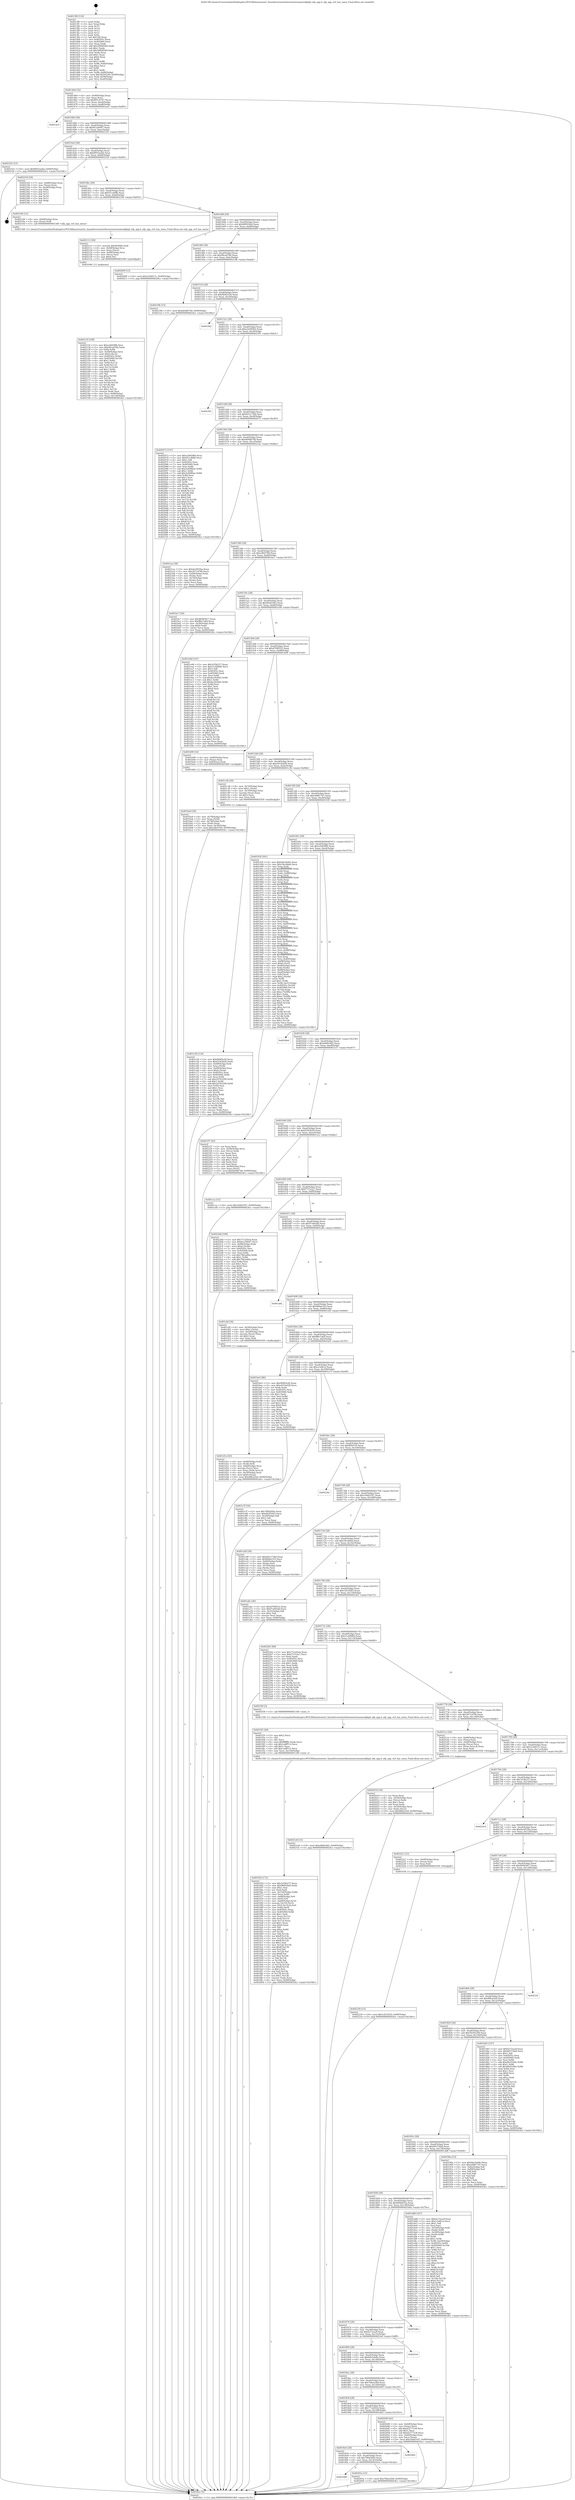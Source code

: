digraph "0x4013f0" {
  label = "0x4013f0 (/mnt/c/Users/mathe/Desktop/tcc/POCII/binaries/extr_linuxdriversnetethernetnetronomenfpbpf..nfp_app.h_nfp_app_ctrl_has_meta_Final-ollvm.out::main(0))"
  labelloc = "t"
  node[shape=record]

  Entry [label="",width=0.3,height=0.3,shape=circle,fillcolor=black,style=filled]
  "0x401464" [label="{
     0x401464 [32]\l
     | [instrs]\l
     &nbsp;&nbsp;0x401464 \<+6\>: mov -0x90(%rbp),%eax\l
     &nbsp;&nbsp;0x40146a \<+2\>: mov %eax,%ecx\l
     &nbsp;&nbsp;0x40146c \<+6\>: sub $0x801c0767,%ecx\l
     &nbsp;&nbsp;0x401472 \<+6\>: mov %eax,-0xa4(%rbp)\l
     &nbsp;&nbsp;0x401478 \<+6\>: mov %ecx,-0xa8(%rbp)\l
     &nbsp;&nbsp;0x40147e \<+6\>: je 0000000000401ae5 \<main+0x6f5\>\l
  }"]
  "0x401ae5" [label="{
     0x401ae5\l
  }", style=dashed]
  "0x401484" [label="{
     0x401484 [28]\l
     | [instrs]\l
     &nbsp;&nbsp;0x401484 \<+5\>: jmp 0000000000401489 \<main+0x99\>\l
     &nbsp;&nbsp;0x401489 \<+6\>: mov -0xa4(%rbp),%eax\l
     &nbsp;&nbsp;0x40148f \<+5\>: sub $0x81a56047,%eax\l
     &nbsp;&nbsp;0x401494 \<+6\>: mov %eax,-0xac(%rbp)\l
     &nbsp;&nbsp;0x40149a \<+6\>: je 0000000000402325 \<main+0xf35\>\l
  }"]
  Exit [label="",width=0.3,height=0.3,shape=circle,fillcolor=black,style=filled,peripheries=2]
  "0x402325" [label="{
     0x402325 [15]\l
     | [instrs]\l
     &nbsp;&nbsp;0x402325 \<+10\>: movl $0x8955aebd,-0x90(%rbp)\l
     &nbsp;&nbsp;0x40232f \<+5\>: jmp 00000000004024cc \<main+0x10dc\>\l
  }"]
  "0x4014a0" [label="{
     0x4014a0 [28]\l
     | [instrs]\l
     &nbsp;&nbsp;0x4014a0 \<+5\>: jmp 00000000004014a5 \<main+0xb5\>\l
     &nbsp;&nbsp;0x4014a5 \<+6\>: mov -0xa4(%rbp),%eax\l
     &nbsp;&nbsp;0x4014ab \<+5\>: sub $0x8955aebd,%eax\l
     &nbsp;&nbsp;0x4014b0 \<+6\>: mov %eax,-0xb0(%rbp)\l
     &nbsp;&nbsp;0x4014b6 \<+6\>: je 0000000000402334 \<main+0xf44\>\l
  }"]
  "0x402230" [label="{
     0x402230 [15]\l
     | [instrs]\l
     &nbsp;&nbsp;0x402230 \<+10\>: movl $0x1d5182f3,-0x90(%rbp)\l
     &nbsp;&nbsp;0x40223a \<+5\>: jmp 00000000004024cc \<main+0x10dc\>\l
  }"]
  "0x402334" [label="{
     0x402334 [24]\l
     | [instrs]\l
     &nbsp;&nbsp;0x402334 \<+7\>: mov -0x88(%rbp),%rax\l
     &nbsp;&nbsp;0x40233b \<+2\>: mov (%rax),%eax\l
     &nbsp;&nbsp;0x40233d \<+4\>: lea -0x28(%rbp),%rsp\l
     &nbsp;&nbsp;0x402341 \<+1\>: pop %rbx\l
     &nbsp;&nbsp;0x402342 \<+2\>: pop %r12\l
     &nbsp;&nbsp;0x402344 \<+2\>: pop %r13\l
     &nbsp;&nbsp;0x402346 \<+2\>: pop %r14\l
     &nbsp;&nbsp;0x402348 \<+2\>: pop %r15\l
     &nbsp;&nbsp;0x40234a \<+1\>: pop %rbp\l
     &nbsp;&nbsp;0x40234b \<+1\>: ret\l
  }"]
  "0x4014bc" [label="{
     0x4014bc [28]\l
     | [instrs]\l
     &nbsp;&nbsp;0x4014bc \<+5\>: jmp 00000000004014c1 \<main+0xd1\>\l
     &nbsp;&nbsp;0x4014c1 \<+6\>: mov -0xa4(%rbp),%eax\l
     &nbsp;&nbsp;0x4014c7 \<+5\>: sub $0x91cc60fb,%eax\l
     &nbsp;&nbsp;0x4014cc \<+6\>: mov %eax,-0xb4(%rbp)\l
     &nbsp;&nbsp;0x4014d2 \<+6\>: je 0000000000402106 \<main+0xd16\>\l
  }"]
  "0x4021e8" [label="{
     0x4021e8 [15]\l
     | [instrs]\l
     &nbsp;&nbsp;0x4021e8 \<+10\>: movl $0xe8d0c9d2,-0x90(%rbp)\l
     &nbsp;&nbsp;0x4021f2 \<+5\>: jmp 00000000004024cc \<main+0x10dc\>\l
  }"]
  "0x402106" [label="{
     0x402106 [12]\l
     | [instrs]\l
     &nbsp;&nbsp;0x402106 \<+4\>: mov -0x68(%rbp),%rax\l
     &nbsp;&nbsp;0x40210a \<+3\>: mov (%rax),%rdi\l
     &nbsp;&nbsp;0x40210d \<+5\>: call 00000000004013d0 \<nfp_app_ctrl_has_meta\>\l
     | [calls]\l
     &nbsp;&nbsp;0x4013d0 \{1\} (/mnt/c/Users/mathe/Desktop/tcc/POCII/binaries/extr_linuxdriversnetethernetnetronomenfpbpf..nfp_app.h_nfp_app_ctrl_has_meta_Final-ollvm.out::nfp_app_ctrl_has_meta)\l
  }"]
  "0x4014d8" [label="{
     0x4014d8 [28]\l
     | [instrs]\l
     &nbsp;&nbsp;0x4014d8 \<+5\>: jmp 00000000004014dd \<main+0xed\>\l
     &nbsp;&nbsp;0x4014dd \<+6\>: mov -0xa4(%rbp),%eax\l
     &nbsp;&nbsp;0x4014e3 \<+5\>: sub $0x96f918a0,%eax\l
     &nbsp;&nbsp;0x4014e8 \<+6\>: mov %eax,-0xb8(%rbp)\l
     &nbsp;&nbsp;0x4014ee \<+6\>: je 0000000000402009 \<main+0xc19\>\l
  }"]
  "0x40212f" [label="{
     0x40212f [108]\l
     | [instrs]\l
     &nbsp;&nbsp;0x40212f \<+5\>: mov $0xe2b82f86,%esi\l
     &nbsp;&nbsp;0x402134 \<+5\>: mov $0x99cad70b,%edx\l
     &nbsp;&nbsp;0x402139 \<+3\>: xor %r8d,%r8d\l
     &nbsp;&nbsp;0x40213c \<+4\>: mov -0x40(%rbp),%rcx\l
     &nbsp;&nbsp;0x402140 \<+6\>: movl $0x0,(%rcx)\l
     &nbsp;&nbsp;0x402146 \<+8\>: mov 0x40505c,%r9d\l
     &nbsp;&nbsp;0x40214e \<+8\>: mov 0x405060,%r10d\l
     &nbsp;&nbsp;0x402156 \<+4\>: sub $0x1,%r8d\l
     &nbsp;&nbsp;0x40215a \<+3\>: mov %r9d,%r11d\l
     &nbsp;&nbsp;0x40215d \<+3\>: add %r8d,%r11d\l
     &nbsp;&nbsp;0x402160 \<+4\>: imul %r11d,%r9d\l
     &nbsp;&nbsp;0x402164 \<+4\>: and $0x1,%r9d\l
     &nbsp;&nbsp;0x402168 \<+4\>: cmp $0x0,%r9d\l
     &nbsp;&nbsp;0x40216c \<+3\>: sete %bl\l
     &nbsp;&nbsp;0x40216f \<+4\>: cmp $0xa,%r10d\l
     &nbsp;&nbsp;0x402173 \<+4\>: setl %r14b\l
     &nbsp;&nbsp;0x402177 \<+3\>: mov %bl,%r15b\l
     &nbsp;&nbsp;0x40217a \<+3\>: and %r14b,%r15b\l
     &nbsp;&nbsp;0x40217d \<+3\>: xor %r14b,%bl\l
     &nbsp;&nbsp;0x402180 \<+3\>: or %bl,%r15b\l
     &nbsp;&nbsp;0x402183 \<+4\>: test $0x1,%r15b\l
     &nbsp;&nbsp;0x402187 \<+3\>: cmovne %edx,%esi\l
     &nbsp;&nbsp;0x40218a \<+6\>: mov %esi,-0x90(%rbp)\l
     &nbsp;&nbsp;0x402190 \<+6\>: mov %eax,-0x154(%rbp)\l
     &nbsp;&nbsp;0x402196 \<+5\>: jmp 00000000004024cc \<main+0x10dc\>\l
  }"]
  "0x402009" [label="{
     0x402009 [15]\l
     | [instrs]\l
     &nbsp;&nbsp;0x402009 \<+10\>: movl $0x3c56017c,-0x90(%rbp)\l
     &nbsp;&nbsp;0x402013 \<+5\>: jmp 00000000004024cc \<main+0x10dc\>\l
  }"]
  "0x4014f4" [label="{
     0x4014f4 [28]\l
     | [instrs]\l
     &nbsp;&nbsp;0x4014f4 \<+5\>: jmp 00000000004014f9 \<main+0x109\>\l
     &nbsp;&nbsp;0x4014f9 \<+6\>: mov -0xa4(%rbp),%eax\l
     &nbsp;&nbsp;0x4014ff \<+5\>: sub $0x99cad70b,%eax\l
     &nbsp;&nbsp;0x401504 \<+6\>: mov %eax,-0xbc(%rbp)\l
     &nbsp;&nbsp;0x40150a \<+6\>: je 000000000040219b \<main+0xdab\>\l
  }"]
  "0x402112" [label="{
     0x402112 [29]\l
     | [instrs]\l
     &nbsp;&nbsp;0x402112 \<+10\>: movabs $0x4030b6,%rdi\l
     &nbsp;&nbsp;0x40211c \<+4\>: mov -0x48(%rbp),%rcx\l
     &nbsp;&nbsp;0x402120 \<+2\>: mov %eax,(%rcx)\l
     &nbsp;&nbsp;0x402122 \<+4\>: mov -0x48(%rbp),%rcx\l
     &nbsp;&nbsp;0x402126 \<+2\>: mov (%rcx),%esi\l
     &nbsp;&nbsp;0x402128 \<+2\>: mov $0x0,%al\l
     &nbsp;&nbsp;0x40212a \<+5\>: call 0000000000401040 \<printf@plt\>\l
     | [calls]\l
     &nbsp;&nbsp;0x401040 \{1\} (unknown)\l
  }"]
  "0x40219b" [label="{
     0x40219b [15]\l
     | [instrs]\l
     &nbsp;&nbsp;0x40219b \<+10\>: movl $0xbb9db740,-0x90(%rbp)\l
     &nbsp;&nbsp;0x4021a5 \<+5\>: jmp 00000000004024cc \<main+0x10dc\>\l
  }"]
  "0x401510" [label="{
     0x401510 [28]\l
     | [instrs]\l
     &nbsp;&nbsp;0x401510 \<+5\>: jmp 0000000000401515 \<main+0x125\>\l
     &nbsp;&nbsp;0x401515 \<+6\>: mov -0xa4(%rbp),%eax\l
     &nbsp;&nbsp;0x40151b \<+5\>: sub $0x9b9f3e26,%eax\l
     &nbsp;&nbsp;0x401520 \<+6\>: mov %eax,-0xc0(%rbp)\l
     &nbsp;&nbsp;0x401526 \<+6\>: je 00000000004023b2 \<main+0xfc2\>\l
  }"]
  "0x401900" [label="{
     0x401900\l
  }", style=dashed]
  "0x4023b2" [label="{
     0x4023b2\l
  }", style=dashed]
  "0x40152c" [label="{
     0x40152c [28]\l
     | [instrs]\l
     &nbsp;&nbsp;0x40152c \<+5\>: jmp 0000000000401531 \<main+0x141\>\l
     &nbsp;&nbsp;0x401531 \<+6\>: mov -0xa4(%rbp),%eax\l
     &nbsp;&nbsp;0x401537 \<+5\>: sub $0xa5e092b3,%eax\l
     &nbsp;&nbsp;0x40153c \<+6\>: mov %eax,-0xc4(%rbp)\l
     &nbsp;&nbsp;0x401542 \<+6\>: je 0000000000402391 \<main+0xfa1\>\l
  }"]
  "0x40203a" [label="{
     0x40203a [15]\l
     | [instrs]\l
     &nbsp;&nbsp;0x40203a \<+10\>: movl $0x76bea5b8,-0x90(%rbp)\l
     &nbsp;&nbsp;0x402044 \<+5\>: jmp 00000000004024cc \<main+0x10dc\>\l
  }"]
  "0x402391" [label="{
     0x402391\l
  }", style=dashed]
  "0x401548" [label="{
     0x401548 [28]\l
     | [instrs]\l
     &nbsp;&nbsp;0x401548 \<+5\>: jmp 000000000040154d \<main+0x15d\>\l
     &nbsp;&nbsp;0x40154d \<+6\>: mov -0xa4(%rbp),%eax\l
     &nbsp;&nbsp;0x401553 \<+5\>: sub $0xb01a734d,%eax\l
     &nbsp;&nbsp;0x401558 \<+6\>: mov %eax,-0xc8(%rbp)\l
     &nbsp;&nbsp;0x40155e \<+6\>: je 0000000000402073 \<main+0xc83\>\l
  }"]
  "0x4018e4" [label="{
     0x4018e4 [28]\l
     | [instrs]\l
     &nbsp;&nbsp;0x4018e4 \<+5\>: jmp 00000000004018e9 \<main+0x4f9\>\l
     &nbsp;&nbsp;0x4018e9 \<+6\>: mov -0xa4(%rbp),%eax\l
     &nbsp;&nbsp;0x4018ef \<+5\>: sub $0x780d260e,%eax\l
     &nbsp;&nbsp;0x4018f4 \<+6\>: mov %eax,-0x14c(%rbp)\l
     &nbsp;&nbsp;0x4018fa \<+6\>: je 000000000040203a \<main+0xc4a\>\l
  }"]
  "0x402073" [label="{
     0x402073 [147]\l
     | [instrs]\l
     &nbsp;&nbsp;0x402073 \<+5\>: mov $0xe2b82f86,%eax\l
     &nbsp;&nbsp;0x402078 \<+5\>: mov $0x91cc60fb,%ecx\l
     &nbsp;&nbsp;0x40207d \<+2\>: mov $0x1,%dl\l
     &nbsp;&nbsp;0x40207f \<+7\>: mov 0x40505c,%esi\l
     &nbsp;&nbsp;0x402086 \<+7\>: mov 0x405060,%edi\l
     &nbsp;&nbsp;0x40208d \<+3\>: mov %esi,%r8d\l
     &nbsp;&nbsp;0x402090 \<+7\>: sub $0x2e4080ae,%r8d\l
     &nbsp;&nbsp;0x402097 \<+4\>: sub $0x1,%r8d\l
     &nbsp;&nbsp;0x40209b \<+7\>: add $0x2e4080ae,%r8d\l
     &nbsp;&nbsp;0x4020a2 \<+4\>: imul %r8d,%esi\l
     &nbsp;&nbsp;0x4020a6 \<+3\>: and $0x1,%esi\l
     &nbsp;&nbsp;0x4020a9 \<+3\>: cmp $0x0,%esi\l
     &nbsp;&nbsp;0x4020ac \<+4\>: sete %r9b\l
     &nbsp;&nbsp;0x4020b0 \<+3\>: cmp $0xa,%edi\l
     &nbsp;&nbsp;0x4020b3 \<+4\>: setl %r10b\l
     &nbsp;&nbsp;0x4020b7 \<+3\>: mov %r9b,%r11b\l
     &nbsp;&nbsp;0x4020ba \<+4\>: xor $0xff,%r11b\l
     &nbsp;&nbsp;0x4020be \<+3\>: mov %r10b,%bl\l
     &nbsp;&nbsp;0x4020c1 \<+3\>: xor $0xff,%bl\l
     &nbsp;&nbsp;0x4020c4 \<+3\>: xor $0x0,%dl\l
     &nbsp;&nbsp;0x4020c7 \<+3\>: mov %r11b,%r14b\l
     &nbsp;&nbsp;0x4020ca \<+4\>: and $0x0,%r14b\l
     &nbsp;&nbsp;0x4020ce \<+3\>: and %dl,%r9b\l
     &nbsp;&nbsp;0x4020d1 \<+3\>: mov %bl,%r15b\l
     &nbsp;&nbsp;0x4020d4 \<+4\>: and $0x0,%r15b\l
     &nbsp;&nbsp;0x4020d8 \<+3\>: and %dl,%r10b\l
     &nbsp;&nbsp;0x4020db \<+3\>: or %r9b,%r14b\l
     &nbsp;&nbsp;0x4020de \<+3\>: or %r10b,%r15b\l
     &nbsp;&nbsp;0x4020e1 \<+3\>: xor %r15b,%r14b\l
     &nbsp;&nbsp;0x4020e4 \<+3\>: or %bl,%r11b\l
     &nbsp;&nbsp;0x4020e7 \<+4\>: xor $0xff,%r11b\l
     &nbsp;&nbsp;0x4020eb \<+3\>: or $0x0,%dl\l
     &nbsp;&nbsp;0x4020ee \<+3\>: and %dl,%r11b\l
     &nbsp;&nbsp;0x4020f1 \<+3\>: or %r11b,%r14b\l
     &nbsp;&nbsp;0x4020f4 \<+4\>: test $0x1,%r14b\l
     &nbsp;&nbsp;0x4020f8 \<+3\>: cmovne %ecx,%eax\l
     &nbsp;&nbsp;0x4020fb \<+6\>: mov %eax,-0x90(%rbp)\l
     &nbsp;&nbsp;0x402101 \<+5\>: jmp 00000000004024cc \<main+0x10dc\>\l
  }"]
  "0x401564" [label="{
     0x401564 [28]\l
     | [instrs]\l
     &nbsp;&nbsp;0x401564 \<+5\>: jmp 0000000000401569 \<main+0x179\>\l
     &nbsp;&nbsp;0x401569 \<+6\>: mov -0xa4(%rbp),%eax\l
     &nbsp;&nbsp;0x40156f \<+5\>: sub $0xbb9db740,%eax\l
     &nbsp;&nbsp;0x401574 \<+6\>: mov %eax,-0xcc(%rbp)\l
     &nbsp;&nbsp;0x40157a \<+6\>: je 00000000004021aa \<main+0xdba\>\l
  }"]
  "0x4024b5" [label="{
     0x4024b5\l
  }", style=dashed]
  "0x4021aa" [label="{
     0x4021aa [36]\l
     | [instrs]\l
     &nbsp;&nbsp;0x4021aa \<+5\>: mov $0x4a3455ba,%eax\l
     &nbsp;&nbsp;0x4021af \<+5\>: mov $0x2671d706,%ecx\l
     &nbsp;&nbsp;0x4021b4 \<+4\>: mov -0x40(%rbp),%rdx\l
     &nbsp;&nbsp;0x4021b8 \<+2\>: mov (%rdx),%esi\l
     &nbsp;&nbsp;0x4021ba \<+4\>: mov -0x70(%rbp),%rdx\l
     &nbsp;&nbsp;0x4021be \<+2\>: cmp (%rdx),%esi\l
     &nbsp;&nbsp;0x4021c0 \<+3\>: cmovl %ecx,%eax\l
     &nbsp;&nbsp;0x4021c3 \<+6\>: mov %eax,-0x90(%rbp)\l
     &nbsp;&nbsp;0x4021c9 \<+5\>: jmp 00000000004024cc \<main+0x10dc\>\l
  }"]
  "0x401580" [label="{
     0x401580 [28]\l
     | [instrs]\l
     &nbsp;&nbsp;0x401580 \<+5\>: jmp 0000000000401585 \<main+0x195\>\l
     &nbsp;&nbsp;0x401585 \<+6\>: mov -0xa4(%rbp),%eax\l
     &nbsp;&nbsp;0x40158b \<+5\>: sub $0xcdfe9740,%eax\l
     &nbsp;&nbsp;0x401590 \<+6\>: mov %eax,-0xd0(%rbp)\l
     &nbsp;&nbsp;0x401596 \<+6\>: je 0000000000401bc7 \<main+0x7d7\>\l
  }"]
  "0x4018c8" [label="{
     0x4018c8 [28]\l
     | [instrs]\l
     &nbsp;&nbsp;0x4018c8 \<+5\>: jmp 00000000004018cd \<main+0x4dd\>\l
     &nbsp;&nbsp;0x4018cd \<+6\>: mov -0xa4(%rbp),%eax\l
     &nbsp;&nbsp;0x4018d3 \<+5\>: sub $0x77c2d3cb,%eax\l
     &nbsp;&nbsp;0x4018d8 \<+6\>: mov %eax,-0x148(%rbp)\l
     &nbsp;&nbsp;0x4018de \<+6\>: je 00000000004024b5 \<main+0x10c5\>\l
  }"]
  "0x401bc7" [label="{
     0x401bc7 [30]\l
     | [instrs]\l
     &nbsp;&nbsp;0x401bc7 \<+5\>: mov $0x4b945817,%eax\l
     &nbsp;&nbsp;0x401bcc \<+5\>: mov $0xff6e7a6d,%ecx\l
     &nbsp;&nbsp;0x401bd1 \<+3\>: mov -0x30(%rbp),%edx\l
     &nbsp;&nbsp;0x401bd4 \<+3\>: cmp $0x0,%edx\l
     &nbsp;&nbsp;0x401bd7 \<+3\>: cmove %ecx,%eax\l
     &nbsp;&nbsp;0x401bda \<+6\>: mov %eax,-0x90(%rbp)\l
     &nbsp;&nbsp;0x401be0 \<+5\>: jmp 00000000004024cc \<main+0x10dc\>\l
  }"]
  "0x40159c" [label="{
     0x40159c [28]\l
     | [instrs]\l
     &nbsp;&nbsp;0x40159c \<+5\>: jmp 00000000004015a1 \<main+0x1b1\>\l
     &nbsp;&nbsp;0x4015a1 \<+6\>: mov -0xa4(%rbp),%eax\l
     &nbsp;&nbsp;0x4015a7 \<+5\>: sub $0xd4201fd3,%eax\l
     &nbsp;&nbsp;0x4015ac \<+6\>: mov %eax,-0xd4(%rbp)\l
     &nbsp;&nbsp;0x4015b2 \<+6\>: je 0000000000401e9d \<main+0xaad\>\l
  }"]
  "0x402049" [label="{
     0x402049 [42]\l
     | [instrs]\l
     &nbsp;&nbsp;0x402049 \<+4\>: mov -0x60(%rbp),%rax\l
     &nbsp;&nbsp;0x40204d \<+2\>: mov (%rax),%ecx\l
     &nbsp;&nbsp;0x40204f \<+6\>: add $0xd22771e8,%ecx\l
     &nbsp;&nbsp;0x402055 \<+3\>: add $0x1,%ecx\l
     &nbsp;&nbsp;0x402058 \<+6\>: sub $0xd22771e8,%ecx\l
     &nbsp;&nbsp;0x40205e \<+4\>: mov -0x60(%rbp),%rax\l
     &nbsp;&nbsp;0x402062 \<+2\>: mov %ecx,(%rax)\l
     &nbsp;&nbsp;0x402064 \<+10\>: movl $0x10dd3187,-0x90(%rbp)\l
     &nbsp;&nbsp;0x40206e \<+5\>: jmp 00000000004024cc \<main+0x10dc\>\l
  }"]
  "0x401e9d" [label="{
     0x401e9d [147]\l
     | [instrs]\l
     &nbsp;&nbsp;0x401e9d \<+5\>: mov $0x3cf3b237,%eax\l
     &nbsp;&nbsp;0x401ea2 \<+5\>: mov $0x21cb0066,%ecx\l
     &nbsp;&nbsp;0x401ea7 \<+2\>: mov $0x1,%dl\l
     &nbsp;&nbsp;0x401ea9 \<+7\>: mov 0x40505c,%esi\l
     &nbsp;&nbsp;0x401eb0 \<+7\>: mov 0x405060,%edi\l
     &nbsp;&nbsp;0x401eb7 \<+3\>: mov %esi,%r8d\l
     &nbsp;&nbsp;0x401eba \<+7\>: sub $0x4a1834d3,%r8d\l
     &nbsp;&nbsp;0x401ec1 \<+4\>: sub $0x1,%r8d\l
     &nbsp;&nbsp;0x401ec5 \<+7\>: add $0x4a1834d3,%r8d\l
     &nbsp;&nbsp;0x401ecc \<+4\>: imul %r8d,%esi\l
     &nbsp;&nbsp;0x401ed0 \<+3\>: and $0x1,%esi\l
     &nbsp;&nbsp;0x401ed3 \<+3\>: cmp $0x0,%esi\l
     &nbsp;&nbsp;0x401ed6 \<+4\>: sete %r9b\l
     &nbsp;&nbsp;0x401eda \<+3\>: cmp $0xa,%edi\l
     &nbsp;&nbsp;0x401edd \<+4\>: setl %r10b\l
     &nbsp;&nbsp;0x401ee1 \<+3\>: mov %r9b,%r11b\l
     &nbsp;&nbsp;0x401ee4 \<+4\>: xor $0xff,%r11b\l
     &nbsp;&nbsp;0x401ee8 \<+3\>: mov %r10b,%bl\l
     &nbsp;&nbsp;0x401eeb \<+3\>: xor $0xff,%bl\l
     &nbsp;&nbsp;0x401eee \<+3\>: xor $0x1,%dl\l
     &nbsp;&nbsp;0x401ef1 \<+3\>: mov %r11b,%r14b\l
     &nbsp;&nbsp;0x401ef4 \<+4\>: and $0xff,%r14b\l
     &nbsp;&nbsp;0x401ef8 \<+3\>: and %dl,%r9b\l
     &nbsp;&nbsp;0x401efb \<+3\>: mov %bl,%r15b\l
     &nbsp;&nbsp;0x401efe \<+4\>: and $0xff,%r15b\l
     &nbsp;&nbsp;0x401f02 \<+3\>: and %dl,%r10b\l
     &nbsp;&nbsp;0x401f05 \<+3\>: or %r9b,%r14b\l
     &nbsp;&nbsp;0x401f08 \<+3\>: or %r10b,%r15b\l
     &nbsp;&nbsp;0x401f0b \<+3\>: xor %r15b,%r14b\l
     &nbsp;&nbsp;0x401f0e \<+3\>: or %bl,%r11b\l
     &nbsp;&nbsp;0x401f11 \<+4\>: xor $0xff,%r11b\l
     &nbsp;&nbsp;0x401f15 \<+3\>: or $0x1,%dl\l
     &nbsp;&nbsp;0x401f18 \<+3\>: and %dl,%r11b\l
     &nbsp;&nbsp;0x401f1b \<+3\>: or %r11b,%r14b\l
     &nbsp;&nbsp;0x401f1e \<+4\>: test $0x1,%r14b\l
     &nbsp;&nbsp;0x401f22 \<+3\>: cmovne %ecx,%eax\l
     &nbsp;&nbsp;0x401f25 \<+6\>: mov %eax,-0x90(%rbp)\l
     &nbsp;&nbsp;0x401f2b \<+5\>: jmp 00000000004024cc \<main+0x10dc\>\l
  }"]
  "0x4015b8" [label="{
     0x4015b8 [28]\l
     | [instrs]\l
     &nbsp;&nbsp;0x4015b8 \<+5\>: jmp 00000000004015bd \<main+0x1cd\>\l
     &nbsp;&nbsp;0x4015bd \<+6\>: mov -0xa4(%rbp),%eax\l
     &nbsp;&nbsp;0x4015c3 \<+5\>: sub $0xd709f532,%eax\l
     &nbsp;&nbsp;0x4015c8 \<+6\>: mov %eax,-0xd8(%rbp)\l
     &nbsp;&nbsp;0x4015ce \<+6\>: je 0000000000401b99 \<main+0x7a9\>\l
  }"]
  "0x4018ac" [label="{
     0x4018ac [28]\l
     | [instrs]\l
     &nbsp;&nbsp;0x4018ac \<+5\>: jmp 00000000004018b1 \<main+0x4c1\>\l
     &nbsp;&nbsp;0x4018b1 \<+6\>: mov -0xa4(%rbp),%eax\l
     &nbsp;&nbsp;0x4018b7 \<+5\>: sub $0x76bea5b8,%eax\l
     &nbsp;&nbsp;0x4018bc \<+6\>: mov %eax,-0x144(%rbp)\l
     &nbsp;&nbsp;0x4018c2 \<+6\>: je 0000000000402049 \<main+0xc59\>\l
  }"]
  "0x401b99" [label="{
     0x401b99 [16]\l
     | [instrs]\l
     &nbsp;&nbsp;0x401b99 \<+4\>: mov -0x80(%rbp),%rax\l
     &nbsp;&nbsp;0x401b9d \<+3\>: mov (%rax),%rax\l
     &nbsp;&nbsp;0x401ba0 \<+4\>: mov 0x8(%rax),%rdi\l
     &nbsp;&nbsp;0x401ba4 \<+5\>: call 0000000000401060 \<atoi@plt\>\l
     | [calls]\l
     &nbsp;&nbsp;0x401060 \{1\} (unknown)\l
  }"]
  "0x4015d4" [label="{
     0x4015d4 [28]\l
     | [instrs]\l
     &nbsp;&nbsp;0x4015d4 \<+5\>: jmp 00000000004015d9 \<main+0x1e9\>\l
     &nbsp;&nbsp;0x4015d9 \<+6\>: mov -0xa4(%rbp),%eax\l
     &nbsp;&nbsp;0x4015df \<+5\>: sub $0xe033e628,%eax\l
     &nbsp;&nbsp;0x4015e4 \<+6\>: mov %eax,-0xdc(%rbp)\l
     &nbsp;&nbsp;0x4015ea \<+6\>: je 0000000000401c3b \<main+0x84b\>\l
  }"]
  "0x40234c" [label="{
     0x40234c\l
  }", style=dashed]
  "0x401c3b" [label="{
     0x401c3b [29]\l
     | [instrs]\l
     &nbsp;&nbsp;0x401c3b \<+4\>: mov -0x70(%rbp),%rax\l
     &nbsp;&nbsp;0x401c3f \<+6\>: movl $0x1,(%rax)\l
     &nbsp;&nbsp;0x401c45 \<+4\>: mov -0x70(%rbp),%rax\l
     &nbsp;&nbsp;0x401c49 \<+3\>: movslq (%rax),%rax\l
     &nbsp;&nbsp;0x401c4c \<+4\>: shl $0x3,%rax\l
     &nbsp;&nbsp;0x401c50 \<+3\>: mov %rax,%rdi\l
     &nbsp;&nbsp;0x401c53 \<+5\>: call 0000000000401050 \<malloc@plt\>\l
     | [calls]\l
     &nbsp;&nbsp;0x401050 \{1\} (unknown)\l
  }"]
  "0x4015f0" [label="{
     0x4015f0 [28]\l
     | [instrs]\l
     &nbsp;&nbsp;0x4015f0 \<+5\>: jmp 00000000004015f5 \<main+0x205\>\l
     &nbsp;&nbsp;0x4015f5 \<+6\>: mov -0xa4(%rbp),%eax\l
     &nbsp;&nbsp;0x4015fb \<+5\>: sub $0xe08817d7,%eax\l
     &nbsp;&nbsp;0x401600 \<+6\>: mov %eax,-0xe0(%rbp)\l
     &nbsp;&nbsp;0x401606 \<+6\>: je 000000000040193f \<main+0x54f\>\l
  }"]
  "0x401890" [label="{
     0x401890 [28]\l
     | [instrs]\l
     &nbsp;&nbsp;0x401890 \<+5\>: jmp 0000000000401895 \<main+0x4a5\>\l
     &nbsp;&nbsp;0x401895 \<+6\>: mov -0xa4(%rbp),%eax\l
     &nbsp;&nbsp;0x40189b \<+5\>: sub $0x6de5de8e,%eax\l
     &nbsp;&nbsp;0x4018a0 \<+6\>: mov %eax,-0x140(%rbp)\l
     &nbsp;&nbsp;0x4018a6 \<+6\>: je 000000000040234c \<main+0xf5c\>\l
  }"]
  "0x40193f" [label="{
     0x40193f [301]\l
     | [instrs]\l
     &nbsp;&nbsp;0x40193f \<+5\>: mov $0x6de5de8e,%eax\l
     &nbsp;&nbsp;0x401944 \<+5\>: mov $0x18ccb8eb,%ecx\l
     &nbsp;&nbsp;0x401949 \<+3\>: mov %rsp,%rdx\l
     &nbsp;&nbsp;0x40194c \<+4\>: add $0xfffffffffffffff0,%rdx\l
     &nbsp;&nbsp;0x401950 \<+3\>: mov %rdx,%rsp\l
     &nbsp;&nbsp;0x401953 \<+7\>: mov %rdx,-0x88(%rbp)\l
     &nbsp;&nbsp;0x40195a \<+3\>: mov %rsp,%rdx\l
     &nbsp;&nbsp;0x40195d \<+4\>: add $0xfffffffffffffff0,%rdx\l
     &nbsp;&nbsp;0x401961 \<+3\>: mov %rdx,%rsp\l
     &nbsp;&nbsp;0x401964 \<+3\>: mov %rsp,%rsi\l
     &nbsp;&nbsp;0x401967 \<+4\>: add $0xfffffffffffffff0,%rsi\l
     &nbsp;&nbsp;0x40196b \<+3\>: mov %rsi,%rsp\l
     &nbsp;&nbsp;0x40196e \<+4\>: mov %rsi,-0x80(%rbp)\l
     &nbsp;&nbsp;0x401972 \<+3\>: mov %rsp,%rsi\l
     &nbsp;&nbsp;0x401975 \<+4\>: add $0xfffffffffffffff0,%rsi\l
     &nbsp;&nbsp;0x401979 \<+3\>: mov %rsi,%rsp\l
     &nbsp;&nbsp;0x40197c \<+4\>: mov %rsi,-0x78(%rbp)\l
     &nbsp;&nbsp;0x401980 \<+3\>: mov %rsp,%rsi\l
     &nbsp;&nbsp;0x401983 \<+4\>: add $0xfffffffffffffff0,%rsi\l
     &nbsp;&nbsp;0x401987 \<+3\>: mov %rsi,%rsp\l
     &nbsp;&nbsp;0x40198a \<+4\>: mov %rsi,-0x70(%rbp)\l
     &nbsp;&nbsp;0x40198e \<+3\>: mov %rsp,%rsi\l
     &nbsp;&nbsp;0x401991 \<+4\>: add $0xfffffffffffffff0,%rsi\l
     &nbsp;&nbsp;0x401995 \<+3\>: mov %rsi,%rsp\l
     &nbsp;&nbsp;0x401998 \<+4\>: mov %rsi,-0x68(%rbp)\l
     &nbsp;&nbsp;0x40199c \<+3\>: mov %rsp,%rsi\l
     &nbsp;&nbsp;0x40199f \<+4\>: add $0xfffffffffffffff0,%rsi\l
     &nbsp;&nbsp;0x4019a3 \<+3\>: mov %rsi,%rsp\l
     &nbsp;&nbsp;0x4019a6 \<+4\>: mov %rsi,-0x60(%rbp)\l
     &nbsp;&nbsp;0x4019aa \<+3\>: mov %rsp,%rsi\l
     &nbsp;&nbsp;0x4019ad \<+4\>: add $0xfffffffffffffff0,%rsi\l
     &nbsp;&nbsp;0x4019b1 \<+3\>: mov %rsi,%rsp\l
     &nbsp;&nbsp;0x4019b4 \<+4\>: mov %rsi,-0x58(%rbp)\l
     &nbsp;&nbsp;0x4019b8 \<+3\>: mov %rsp,%rsi\l
     &nbsp;&nbsp;0x4019bb \<+4\>: add $0xfffffffffffffff0,%rsi\l
     &nbsp;&nbsp;0x4019bf \<+3\>: mov %rsi,%rsp\l
     &nbsp;&nbsp;0x4019c2 \<+4\>: mov %rsi,-0x50(%rbp)\l
     &nbsp;&nbsp;0x4019c6 \<+3\>: mov %rsp,%rsi\l
     &nbsp;&nbsp;0x4019c9 \<+4\>: add $0xfffffffffffffff0,%rsi\l
     &nbsp;&nbsp;0x4019cd \<+3\>: mov %rsi,%rsp\l
     &nbsp;&nbsp;0x4019d0 \<+4\>: mov %rsi,-0x48(%rbp)\l
     &nbsp;&nbsp;0x4019d4 \<+3\>: mov %rsp,%rsi\l
     &nbsp;&nbsp;0x4019d7 \<+4\>: add $0xfffffffffffffff0,%rsi\l
     &nbsp;&nbsp;0x4019db \<+3\>: mov %rsi,%rsp\l
     &nbsp;&nbsp;0x4019de \<+4\>: mov %rsi,-0x40(%rbp)\l
     &nbsp;&nbsp;0x4019e2 \<+7\>: mov -0x88(%rbp),%rsi\l
     &nbsp;&nbsp;0x4019e9 \<+6\>: movl $0x0,(%rsi)\l
     &nbsp;&nbsp;0x4019ef \<+6\>: mov -0x94(%rbp),%edi\l
     &nbsp;&nbsp;0x4019f5 \<+2\>: mov %edi,(%rdx)\l
     &nbsp;&nbsp;0x4019f7 \<+4\>: mov -0x80(%rbp),%rsi\l
     &nbsp;&nbsp;0x4019fb \<+7\>: mov -0xa0(%rbp),%r8\l
     &nbsp;&nbsp;0x401a02 \<+3\>: mov %r8,(%rsi)\l
     &nbsp;&nbsp;0x401a05 \<+3\>: cmpl $0x2,(%rdx)\l
     &nbsp;&nbsp;0x401a08 \<+4\>: setne %r9b\l
     &nbsp;&nbsp;0x401a0c \<+4\>: and $0x1,%r9b\l
     &nbsp;&nbsp;0x401a10 \<+4\>: mov %r9b,-0x31(%rbp)\l
     &nbsp;&nbsp;0x401a14 \<+8\>: mov 0x40505c,%r10d\l
     &nbsp;&nbsp;0x401a1c \<+8\>: mov 0x405060,%r11d\l
     &nbsp;&nbsp;0x401a24 \<+3\>: mov %r10d,%ebx\l
     &nbsp;&nbsp;0x401a27 \<+6\>: sub $0xec7428fb,%ebx\l
     &nbsp;&nbsp;0x401a2d \<+3\>: sub $0x1,%ebx\l
     &nbsp;&nbsp;0x401a30 \<+6\>: add $0xec7428fb,%ebx\l
     &nbsp;&nbsp;0x401a36 \<+4\>: imul %ebx,%r10d\l
     &nbsp;&nbsp;0x401a3a \<+4\>: and $0x1,%r10d\l
     &nbsp;&nbsp;0x401a3e \<+4\>: cmp $0x0,%r10d\l
     &nbsp;&nbsp;0x401a42 \<+4\>: sete %r9b\l
     &nbsp;&nbsp;0x401a46 \<+4\>: cmp $0xa,%r11d\l
     &nbsp;&nbsp;0x401a4a \<+4\>: setl %r14b\l
     &nbsp;&nbsp;0x401a4e \<+3\>: mov %r9b,%r15b\l
     &nbsp;&nbsp;0x401a51 \<+3\>: and %r14b,%r15b\l
     &nbsp;&nbsp;0x401a54 \<+3\>: xor %r14b,%r9b\l
     &nbsp;&nbsp;0x401a57 \<+3\>: or %r9b,%r15b\l
     &nbsp;&nbsp;0x401a5a \<+4\>: test $0x1,%r15b\l
     &nbsp;&nbsp;0x401a5e \<+3\>: cmovne %ecx,%eax\l
     &nbsp;&nbsp;0x401a61 \<+6\>: mov %eax,-0x90(%rbp)\l
     &nbsp;&nbsp;0x401a67 \<+5\>: jmp 00000000004024cc \<main+0x10dc\>\l
  }"]
  "0x40160c" [label="{
     0x40160c [28]\l
     | [instrs]\l
     &nbsp;&nbsp;0x40160c \<+5\>: jmp 0000000000401611 \<main+0x221\>\l
     &nbsp;&nbsp;0x401611 \<+6\>: mov -0xa4(%rbp),%eax\l
     &nbsp;&nbsp;0x401617 \<+5\>: sub $0xe2b82f86,%eax\l
     &nbsp;&nbsp;0x40161c \<+6\>: mov %eax,-0xe4(%rbp)\l
     &nbsp;&nbsp;0x401622 \<+6\>: je 000000000040246d \<main+0x107d\>\l
  }"]
  "0x4023ef" [label="{
     0x4023ef\l
  }", style=dashed]
  "0x40246d" [label="{
     0x40246d\l
  }", style=dashed]
  "0x401628" [label="{
     0x401628 [28]\l
     | [instrs]\l
     &nbsp;&nbsp;0x401628 \<+5\>: jmp 000000000040162d \<main+0x23d\>\l
     &nbsp;&nbsp;0x40162d \<+6\>: mov -0xa4(%rbp),%eax\l
     &nbsp;&nbsp;0x401633 \<+5\>: sub $0xe8d0c9d2,%eax\l
     &nbsp;&nbsp;0x401638 \<+6\>: mov %eax,-0xe8(%rbp)\l
     &nbsp;&nbsp;0x40163e \<+6\>: je 00000000004021f7 \<main+0xe07\>\l
  }"]
  "0x401874" [label="{
     0x401874 [28]\l
     | [instrs]\l
     &nbsp;&nbsp;0x401874 \<+5\>: jmp 0000000000401879 \<main+0x489\>\l
     &nbsp;&nbsp;0x401879 \<+6\>: mov -0xa4(%rbp),%eax\l
     &nbsp;&nbsp;0x40187f \<+5\>: sub $0x6a73ca2f,%eax\l
     &nbsp;&nbsp;0x401884 \<+6\>: mov %eax,-0x13c(%rbp)\l
     &nbsp;&nbsp;0x40188a \<+6\>: je 00000000004023ef \<main+0xfff\>\l
  }"]
  "0x4021f7" [label="{
     0x4021f7 [42]\l
     | [instrs]\l
     &nbsp;&nbsp;0x4021f7 \<+2\>: xor %eax,%eax\l
     &nbsp;&nbsp;0x4021f9 \<+4\>: mov -0x40(%rbp),%rcx\l
     &nbsp;&nbsp;0x4021fd \<+2\>: mov (%rcx),%edx\l
     &nbsp;&nbsp;0x4021ff \<+2\>: mov %eax,%esi\l
     &nbsp;&nbsp;0x402201 \<+2\>: sub %edx,%esi\l
     &nbsp;&nbsp;0x402203 \<+2\>: mov %eax,%edx\l
     &nbsp;&nbsp;0x402205 \<+3\>: sub $0x1,%edx\l
     &nbsp;&nbsp;0x402208 \<+2\>: add %edx,%esi\l
     &nbsp;&nbsp;0x40220a \<+2\>: sub %esi,%eax\l
     &nbsp;&nbsp;0x40220c \<+4\>: mov -0x40(%rbp),%rcx\l
     &nbsp;&nbsp;0x402210 \<+2\>: mov %eax,(%rcx)\l
     &nbsp;&nbsp;0x402212 \<+10\>: movl $0xbb9db740,-0x90(%rbp)\l
     &nbsp;&nbsp;0x40221c \<+5\>: jmp 00000000004024cc \<main+0x10dc\>\l
  }"]
  "0x401644" [label="{
     0x401644 [28]\l
     | [instrs]\l
     &nbsp;&nbsp;0x401644 \<+5\>: jmp 0000000000401649 \<main+0x259\>\l
     &nbsp;&nbsp;0x401649 \<+6\>: mov -0xa4(%rbp),%eax\l
     &nbsp;&nbsp;0x40164f \<+5\>: sub $0xf2245b26,%eax\l
     &nbsp;&nbsp;0x401654 \<+6\>: mov %eax,-0xec(%rbp)\l
     &nbsp;&nbsp;0x40165a \<+6\>: je 0000000000401cca \<main+0x8da\>\l
  }"]
  "0x401b8a" [label="{
     0x401b8a\l
  }", style=dashed]
  "0x401cca" [label="{
     0x401cca [15]\l
     | [instrs]\l
     &nbsp;&nbsp;0x401cca \<+10\>: movl $0x10dd3187,-0x90(%rbp)\l
     &nbsp;&nbsp;0x401cd4 \<+5\>: jmp 00000000004024cc \<main+0x10dc\>\l
  }"]
  "0x401660" [label="{
     0x401660 [28]\l
     | [instrs]\l
     &nbsp;&nbsp;0x401660 \<+5\>: jmp 0000000000401665 \<main+0x275\>\l
     &nbsp;&nbsp;0x401665 \<+6\>: mov -0xa4(%rbp),%eax\l
     &nbsp;&nbsp;0x40166b \<+5\>: sub $0xf737e2a7,%eax\l
     &nbsp;&nbsp;0x401670 \<+6\>: mov %eax,-0xf0(%rbp)\l
     &nbsp;&nbsp;0x401676 \<+6\>: je 00000000004022b8 \<main+0xec8\>\l
  }"]
  "0x401f5d" [label="{
     0x401f5d [172]\l
     | [instrs]\l
     &nbsp;&nbsp;0x401f5d \<+5\>: mov $0x3cf3b237,%ecx\l
     &nbsp;&nbsp;0x401f62 \<+5\>: mov $0x96f918a0,%edx\l
     &nbsp;&nbsp;0x401f67 \<+3\>: mov $0x1,%sil\l
     &nbsp;&nbsp;0x401f6a \<+2\>: xor %edi,%edi\l
     &nbsp;&nbsp;0x401f6c \<+7\>: mov -0x150(%rbp),%r8d\l
     &nbsp;&nbsp;0x401f73 \<+4\>: imul %eax,%r8d\l
     &nbsp;&nbsp;0x401f77 \<+4\>: mov -0x68(%rbp),%r9\l
     &nbsp;&nbsp;0x401f7b \<+3\>: mov (%r9),%r9\l
     &nbsp;&nbsp;0x401f7e \<+4\>: mov -0x60(%rbp),%r10\l
     &nbsp;&nbsp;0x401f82 \<+3\>: movslq (%r10),%r10\l
     &nbsp;&nbsp;0x401f85 \<+4\>: mov (%r9,%r10,8),%r9\l
     &nbsp;&nbsp;0x401f89 \<+3\>: mov %r8d,(%r9)\l
     &nbsp;&nbsp;0x401f8c \<+7\>: mov 0x40505c,%eax\l
     &nbsp;&nbsp;0x401f93 \<+8\>: mov 0x405060,%r8d\l
     &nbsp;&nbsp;0x401f9b \<+3\>: sub $0x1,%edi\l
     &nbsp;&nbsp;0x401f9e \<+3\>: mov %eax,%r11d\l
     &nbsp;&nbsp;0x401fa1 \<+3\>: add %edi,%r11d\l
     &nbsp;&nbsp;0x401fa4 \<+4\>: imul %r11d,%eax\l
     &nbsp;&nbsp;0x401fa8 \<+3\>: and $0x1,%eax\l
     &nbsp;&nbsp;0x401fab \<+3\>: cmp $0x0,%eax\l
     &nbsp;&nbsp;0x401fae \<+3\>: sete %bl\l
     &nbsp;&nbsp;0x401fb1 \<+4\>: cmp $0xa,%r8d\l
     &nbsp;&nbsp;0x401fb5 \<+4\>: setl %r14b\l
     &nbsp;&nbsp;0x401fb9 \<+3\>: mov %bl,%r15b\l
     &nbsp;&nbsp;0x401fbc \<+4\>: xor $0xff,%r15b\l
     &nbsp;&nbsp;0x401fc0 \<+3\>: mov %r14b,%r12b\l
     &nbsp;&nbsp;0x401fc3 \<+4\>: xor $0xff,%r12b\l
     &nbsp;&nbsp;0x401fc7 \<+4\>: xor $0x1,%sil\l
     &nbsp;&nbsp;0x401fcb \<+3\>: mov %r15b,%r13b\l
     &nbsp;&nbsp;0x401fce \<+4\>: and $0xff,%r13b\l
     &nbsp;&nbsp;0x401fd2 \<+3\>: and %sil,%bl\l
     &nbsp;&nbsp;0x401fd5 \<+3\>: mov %r12b,%al\l
     &nbsp;&nbsp;0x401fd8 \<+2\>: and $0xff,%al\l
     &nbsp;&nbsp;0x401fda \<+3\>: and %sil,%r14b\l
     &nbsp;&nbsp;0x401fdd \<+3\>: or %bl,%r13b\l
     &nbsp;&nbsp;0x401fe0 \<+3\>: or %r14b,%al\l
     &nbsp;&nbsp;0x401fe3 \<+3\>: xor %al,%r13b\l
     &nbsp;&nbsp;0x401fe6 \<+3\>: or %r12b,%r15b\l
     &nbsp;&nbsp;0x401fe9 \<+4\>: xor $0xff,%r15b\l
     &nbsp;&nbsp;0x401fed \<+4\>: or $0x1,%sil\l
     &nbsp;&nbsp;0x401ff1 \<+3\>: and %sil,%r15b\l
     &nbsp;&nbsp;0x401ff4 \<+3\>: or %r15b,%r13b\l
     &nbsp;&nbsp;0x401ff7 \<+4\>: test $0x1,%r13b\l
     &nbsp;&nbsp;0x401ffb \<+3\>: cmovne %edx,%ecx\l
     &nbsp;&nbsp;0x401ffe \<+6\>: mov %ecx,-0x90(%rbp)\l
     &nbsp;&nbsp;0x402004 \<+5\>: jmp 00000000004024cc \<main+0x10dc\>\l
  }"]
  "0x4022b8" [label="{
     0x4022b8 [109]\l
     | [instrs]\l
     &nbsp;&nbsp;0x4022b8 \<+5\>: mov $0x77c2d3cb,%eax\l
     &nbsp;&nbsp;0x4022bd \<+5\>: mov $0x81a56047,%ecx\l
     &nbsp;&nbsp;0x4022c2 \<+7\>: mov -0x88(%rbp),%rdx\l
     &nbsp;&nbsp;0x4022c9 \<+6\>: movl $0x0,(%rdx)\l
     &nbsp;&nbsp;0x4022cf \<+7\>: mov 0x40505c,%esi\l
     &nbsp;&nbsp;0x4022d6 \<+7\>: mov 0x405060,%edi\l
     &nbsp;&nbsp;0x4022dd \<+3\>: mov %esi,%r8d\l
     &nbsp;&nbsp;0x4022e0 \<+7\>: sub $0x79b2a89a,%r8d\l
     &nbsp;&nbsp;0x4022e7 \<+4\>: sub $0x1,%r8d\l
     &nbsp;&nbsp;0x4022eb \<+7\>: add $0x79b2a89a,%r8d\l
     &nbsp;&nbsp;0x4022f2 \<+4\>: imul %r8d,%esi\l
     &nbsp;&nbsp;0x4022f6 \<+3\>: and $0x1,%esi\l
     &nbsp;&nbsp;0x4022f9 \<+3\>: cmp $0x0,%esi\l
     &nbsp;&nbsp;0x4022fc \<+4\>: sete %r9b\l
     &nbsp;&nbsp;0x402300 \<+3\>: cmp $0xa,%edi\l
     &nbsp;&nbsp;0x402303 \<+4\>: setl %r10b\l
     &nbsp;&nbsp;0x402307 \<+3\>: mov %r9b,%r11b\l
     &nbsp;&nbsp;0x40230a \<+3\>: and %r10b,%r11b\l
     &nbsp;&nbsp;0x40230d \<+3\>: xor %r10b,%r9b\l
     &nbsp;&nbsp;0x402310 \<+3\>: or %r9b,%r11b\l
     &nbsp;&nbsp;0x402313 \<+4\>: test $0x1,%r11b\l
     &nbsp;&nbsp;0x402317 \<+3\>: cmovne %ecx,%eax\l
     &nbsp;&nbsp;0x40231a \<+6\>: mov %eax,-0x90(%rbp)\l
     &nbsp;&nbsp;0x402320 \<+5\>: jmp 00000000004024cc \<main+0x10dc\>\l
  }"]
  "0x40167c" [label="{
     0x40167c [28]\l
     | [instrs]\l
     &nbsp;&nbsp;0x40167c \<+5\>: jmp 0000000000401681 \<main+0x291\>\l
     &nbsp;&nbsp;0x401681 \<+6\>: mov -0xa4(%rbp),%eax\l
     &nbsp;&nbsp;0x401687 \<+5\>: sub $0xf7c665dd,%eax\l
     &nbsp;&nbsp;0x40168c \<+6\>: mov %eax,-0xf4(%rbp)\l
     &nbsp;&nbsp;0x401692 \<+6\>: je 0000000000401a8a \<main+0x69a\>\l
  }"]
  "0x401f35" [label="{
     0x401f35 [40]\l
     | [instrs]\l
     &nbsp;&nbsp;0x401f35 \<+5\>: mov $0x2,%ecx\l
     &nbsp;&nbsp;0x401f3a \<+1\>: cltd\l
     &nbsp;&nbsp;0x401f3b \<+2\>: idiv %ecx\l
     &nbsp;&nbsp;0x401f3d \<+6\>: imul $0xfffffffe,%edx,%ecx\l
     &nbsp;&nbsp;0x401f43 \<+6\>: sub $0x1adff7c3,%ecx\l
     &nbsp;&nbsp;0x401f49 \<+3\>: add $0x1,%ecx\l
     &nbsp;&nbsp;0x401f4c \<+6\>: add $0x1adff7c3,%ecx\l
     &nbsp;&nbsp;0x401f52 \<+6\>: mov %ecx,-0x150(%rbp)\l
     &nbsp;&nbsp;0x401f58 \<+5\>: call 0000000000401160 \<next_i\>\l
     | [calls]\l
     &nbsp;&nbsp;0x401160 \{1\} (/mnt/c/Users/mathe/Desktop/tcc/POCII/binaries/extr_linuxdriversnetethernetnetronomenfpbpf..nfp_app.h_nfp_app_ctrl_has_meta_Final-ollvm.out::next_i)\l
  }"]
  "0x401a8a" [label="{
     0x401a8a\l
  }", style=dashed]
  "0x401698" [label="{
     0x401698 [28]\l
     | [instrs]\l
     &nbsp;&nbsp;0x401698 \<+5\>: jmp 000000000040169d \<main+0x2ad\>\l
     &nbsp;&nbsp;0x40169d \<+6\>: mov -0xa4(%rbp),%eax\l
     &nbsp;&nbsp;0x4016a3 \<+5\>: sub $0xfb6be103,%eax\l
     &nbsp;&nbsp;0x4016a8 \<+6\>: mov %eax,-0xf8(%rbp)\l
     &nbsp;&nbsp;0x4016ae \<+6\>: je 0000000000401cfd \<main+0x90d\>\l
  }"]
  "0x401858" [label="{
     0x401858 [28]\l
     | [instrs]\l
     &nbsp;&nbsp;0x401858 \<+5\>: jmp 000000000040185d \<main+0x46d\>\l
     &nbsp;&nbsp;0x40185d \<+6\>: mov -0xa4(%rbp),%eax\l
     &nbsp;&nbsp;0x401863 \<+5\>: sub $0x680b833a,%eax\l
     &nbsp;&nbsp;0x401868 \<+6\>: mov %eax,-0x138(%rbp)\l
     &nbsp;&nbsp;0x40186e \<+6\>: je 0000000000401b8a \<main+0x79a\>\l
  }"]
  "0x401cfd" [label="{
     0x401cfd [29]\l
     | [instrs]\l
     &nbsp;&nbsp;0x401cfd \<+4\>: mov -0x58(%rbp),%rax\l
     &nbsp;&nbsp;0x401d01 \<+6\>: movl $0x1,(%rax)\l
     &nbsp;&nbsp;0x401d07 \<+4\>: mov -0x58(%rbp),%rax\l
     &nbsp;&nbsp;0x401d0b \<+3\>: movslq (%rax),%rax\l
     &nbsp;&nbsp;0x401d0e \<+4\>: shl $0x2,%rax\l
     &nbsp;&nbsp;0x401d12 \<+3\>: mov %rax,%rdi\l
     &nbsp;&nbsp;0x401d15 \<+5\>: call 0000000000401050 \<malloc@plt\>\l
     | [calls]\l
     &nbsp;&nbsp;0x401050 \{1\} (unknown)\l
  }"]
  "0x4016b4" [label="{
     0x4016b4 [28]\l
     | [instrs]\l
     &nbsp;&nbsp;0x4016b4 \<+5\>: jmp 00000000004016b9 \<main+0x2c9\>\l
     &nbsp;&nbsp;0x4016b9 \<+6\>: mov -0xa4(%rbp),%eax\l
     &nbsp;&nbsp;0x4016bf \<+5\>: sub $0xff6e7a6d,%eax\l
     &nbsp;&nbsp;0x4016c4 \<+6\>: mov %eax,-0xfc(%rbp)\l
     &nbsp;&nbsp;0x4016ca \<+6\>: je 0000000000401be5 \<main+0x7f5\>\l
  }"]
  "0x401dd8" [label="{
     0x401dd8 [167]\l
     | [instrs]\l
     &nbsp;&nbsp;0x401dd8 \<+5\>: mov $0x6a73ca2f,%eax\l
     &nbsp;&nbsp;0x401ddd \<+5\>: mov $0xcc5d61a,%ecx\l
     &nbsp;&nbsp;0x401de2 \<+2\>: mov $0x1,%dl\l
     &nbsp;&nbsp;0x401de4 \<+2\>: xor %esi,%esi\l
     &nbsp;&nbsp;0x401de6 \<+4\>: mov -0x50(%rbp),%rdi\l
     &nbsp;&nbsp;0x401dea \<+3\>: mov (%rdi),%r8d\l
     &nbsp;&nbsp;0x401ded \<+4\>: mov -0x58(%rbp),%rdi\l
     &nbsp;&nbsp;0x401df1 \<+3\>: cmp (%rdi),%r8d\l
     &nbsp;&nbsp;0x401df4 \<+4\>: setl %r9b\l
     &nbsp;&nbsp;0x401df8 \<+4\>: and $0x1,%r9b\l
     &nbsp;&nbsp;0x401dfc \<+4\>: mov %r9b,-0x29(%rbp)\l
     &nbsp;&nbsp;0x401e00 \<+8\>: mov 0x40505c,%r8d\l
     &nbsp;&nbsp;0x401e08 \<+8\>: mov 0x405060,%r10d\l
     &nbsp;&nbsp;0x401e10 \<+3\>: sub $0x1,%esi\l
     &nbsp;&nbsp;0x401e13 \<+3\>: mov %r8d,%r11d\l
     &nbsp;&nbsp;0x401e16 \<+3\>: add %esi,%r11d\l
     &nbsp;&nbsp;0x401e19 \<+4\>: imul %r11d,%r8d\l
     &nbsp;&nbsp;0x401e1d \<+4\>: and $0x1,%r8d\l
     &nbsp;&nbsp;0x401e21 \<+4\>: cmp $0x0,%r8d\l
     &nbsp;&nbsp;0x401e25 \<+4\>: sete %r9b\l
     &nbsp;&nbsp;0x401e29 \<+4\>: cmp $0xa,%r10d\l
     &nbsp;&nbsp;0x401e2d \<+3\>: setl %bl\l
     &nbsp;&nbsp;0x401e30 \<+3\>: mov %r9b,%r14b\l
     &nbsp;&nbsp;0x401e33 \<+4\>: xor $0xff,%r14b\l
     &nbsp;&nbsp;0x401e37 \<+3\>: mov %bl,%r15b\l
     &nbsp;&nbsp;0x401e3a \<+4\>: xor $0xff,%r15b\l
     &nbsp;&nbsp;0x401e3e \<+3\>: xor $0x0,%dl\l
     &nbsp;&nbsp;0x401e41 \<+3\>: mov %r14b,%r12b\l
     &nbsp;&nbsp;0x401e44 \<+4\>: and $0x0,%r12b\l
     &nbsp;&nbsp;0x401e48 \<+3\>: and %dl,%r9b\l
     &nbsp;&nbsp;0x401e4b \<+3\>: mov %r15b,%r13b\l
     &nbsp;&nbsp;0x401e4e \<+4\>: and $0x0,%r13b\l
     &nbsp;&nbsp;0x401e52 \<+2\>: and %dl,%bl\l
     &nbsp;&nbsp;0x401e54 \<+3\>: or %r9b,%r12b\l
     &nbsp;&nbsp;0x401e57 \<+3\>: or %bl,%r13b\l
     &nbsp;&nbsp;0x401e5a \<+3\>: xor %r13b,%r12b\l
     &nbsp;&nbsp;0x401e5d \<+3\>: or %r15b,%r14b\l
     &nbsp;&nbsp;0x401e60 \<+4\>: xor $0xff,%r14b\l
     &nbsp;&nbsp;0x401e64 \<+3\>: or $0x0,%dl\l
     &nbsp;&nbsp;0x401e67 \<+3\>: and %dl,%r14b\l
     &nbsp;&nbsp;0x401e6a \<+3\>: or %r14b,%r12b\l
     &nbsp;&nbsp;0x401e6d \<+4\>: test $0x1,%r12b\l
     &nbsp;&nbsp;0x401e71 \<+3\>: cmovne %ecx,%eax\l
     &nbsp;&nbsp;0x401e74 \<+6\>: mov %eax,-0x90(%rbp)\l
     &nbsp;&nbsp;0x401e7a \<+5\>: jmp 00000000004024cc \<main+0x10dc\>\l
  }"]
  "0x401be5" [label="{
     0x401be5 [86]\l
     | [instrs]\l
     &nbsp;&nbsp;0x401be5 \<+5\>: mov $0x9b9f3e26,%eax\l
     &nbsp;&nbsp;0x401bea \<+5\>: mov $0xe033e628,%ecx\l
     &nbsp;&nbsp;0x401bef \<+2\>: xor %edx,%edx\l
     &nbsp;&nbsp;0x401bf1 \<+7\>: mov 0x40505c,%esi\l
     &nbsp;&nbsp;0x401bf8 \<+7\>: mov 0x405060,%edi\l
     &nbsp;&nbsp;0x401bff \<+3\>: sub $0x1,%edx\l
     &nbsp;&nbsp;0x401c02 \<+3\>: mov %esi,%r8d\l
     &nbsp;&nbsp;0x401c05 \<+3\>: add %edx,%r8d\l
     &nbsp;&nbsp;0x401c08 \<+4\>: imul %r8d,%esi\l
     &nbsp;&nbsp;0x401c0c \<+3\>: and $0x1,%esi\l
     &nbsp;&nbsp;0x401c0f \<+3\>: cmp $0x0,%esi\l
     &nbsp;&nbsp;0x401c12 \<+4\>: sete %r9b\l
     &nbsp;&nbsp;0x401c16 \<+3\>: cmp $0xa,%edi\l
     &nbsp;&nbsp;0x401c19 \<+4\>: setl %r10b\l
     &nbsp;&nbsp;0x401c1d \<+3\>: mov %r9b,%r11b\l
     &nbsp;&nbsp;0x401c20 \<+3\>: and %r10b,%r11b\l
     &nbsp;&nbsp;0x401c23 \<+3\>: xor %r10b,%r9b\l
     &nbsp;&nbsp;0x401c26 \<+3\>: or %r9b,%r11b\l
     &nbsp;&nbsp;0x401c29 \<+4\>: test $0x1,%r11b\l
     &nbsp;&nbsp;0x401c2d \<+3\>: cmovne %ecx,%eax\l
     &nbsp;&nbsp;0x401c30 \<+6\>: mov %eax,-0x90(%rbp)\l
     &nbsp;&nbsp;0x401c36 \<+5\>: jmp 00000000004024cc \<main+0x10dc\>\l
  }"]
  "0x4016d0" [label="{
     0x4016d0 [28]\l
     | [instrs]\l
     &nbsp;&nbsp;0x4016d0 \<+5\>: jmp 00000000004016d5 \<main+0x2e5\>\l
     &nbsp;&nbsp;0x4016d5 \<+6\>: mov -0xa4(%rbp),%eax\l
     &nbsp;&nbsp;0x4016db \<+5\>: sub $0xcc5d61a,%eax\l
     &nbsp;&nbsp;0x4016e0 \<+6\>: mov %eax,-0x100(%rbp)\l
     &nbsp;&nbsp;0x4016e6 \<+6\>: je 0000000000401e7f \<main+0xa8f\>\l
  }"]
  "0x401d1a" [label="{
     0x401d1a [43]\l
     | [instrs]\l
     &nbsp;&nbsp;0x401d1a \<+4\>: mov -0x68(%rbp),%rdi\l
     &nbsp;&nbsp;0x401d1e \<+3\>: mov (%rdi),%rdi\l
     &nbsp;&nbsp;0x401d21 \<+4\>: mov -0x60(%rbp),%rcx\l
     &nbsp;&nbsp;0x401d25 \<+3\>: movslq (%rcx),%rcx\l
     &nbsp;&nbsp;0x401d28 \<+4\>: mov %rax,(%rdi,%rcx,8)\l
     &nbsp;&nbsp;0x401d2c \<+4\>: mov -0x50(%rbp),%rax\l
     &nbsp;&nbsp;0x401d30 \<+6\>: movl $0x0,(%rax)\l
     &nbsp;&nbsp;0x401d36 \<+10\>: movl $0x4f8a25e0,-0x90(%rbp)\l
     &nbsp;&nbsp;0x401d40 \<+5\>: jmp 00000000004024cc \<main+0x10dc\>\l
  }"]
  "0x401e7f" [label="{
     0x401e7f [30]\l
     | [instrs]\l
     &nbsp;&nbsp;0x401e7f \<+5\>: mov $0x780d260e,%eax\l
     &nbsp;&nbsp;0x401e84 \<+5\>: mov $0xd4201fd3,%ecx\l
     &nbsp;&nbsp;0x401e89 \<+3\>: mov -0x29(%rbp),%dl\l
     &nbsp;&nbsp;0x401e8c \<+3\>: test $0x1,%dl\l
     &nbsp;&nbsp;0x401e8f \<+3\>: cmovne %ecx,%eax\l
     &nbsp;&nbsp;0x401e92 \<+6\>: mov %eax,-0x90(%rbp)\l
     &nbsp;&nbsp;0x401e98 \<+5\>: jmp 00000000004024cc \<main+0x10dc\>\l
  }"]
  "0x4016ec" [label="{
     0x4016ec [28]\l
     | [instrs]\l
     &nbsp;&nbsp;0x4016ec \<+5\>: jmp 00000000004016f1 \<main+0x301\>\l
     &nbsp;&nbsp;0x4016f1 \<+6\>: mov -0xa4(%rbp),%eax\l
     &nbsp;&nbsp;0x4016f7 \<+5\>: sub $0xf600105,%eax\l
     &nbsp;&nbsp;0x4016fc \<+6\>: mov %eax,-0x104(%rbp)\l
     &nbsp;&nbsp;0x401702 \<+6\>: je 000000000040224e \<main+0xe5e\>\l
  }"]
  "0x401c58" [label="{
     0x401c58 [114]\l
     | [instrs]\l
     &nbsp;&nbsp;0x401c58 \<+5\>: mov $0x9b9f3e26,%ecx\l
     &nbsp;&nbsp;0x401c5d \<+5\>: mov $0xf2245b26,%edx\l
     &nbsp;&nbsp;0x401c62 \<+4\>: mov -0x68(%rbp),%rdi\l
     &nbsp;&nbsp;0x401c66 \<+3\>: mov %rax,(%rdi)\l
     &nbsp;&nbsp;0x401c69 \<+4\>: mov -0x60(%rbp),%rax\l
     &nbsp;&nbsp;0x401c6d \<+6\>: movl $0x0,(%rax)\l
     &nbsp;&nbsp;0x401c73 \<+7\>: mov 0x40505c,%esi\l
     &nbsp;&nbsp;0x401c7a \<+8\>: mov 0x405060,%r8d\l
     &nbsp;&nbsp;0x401c82 \<+3\>: mov %esi,%r9d\l
     &nbsp;&nbsp;0x401c85 \<+7\>: sub $0x2d783299,%r9d\l
     &nbsp;&nbsp;0x401c8c \<+4\>: sub $0x1,%r9d\l
     &nbsp;&nbsp;0x401c90 \<+7\>: add $0x2d783299,%r9d\l
     &nbsp;&nbsp;0x401c97 \<+4\>: imul %r9d,%esi\l
     &nbsp;&nbsp;0x401c9b \<+3\>: and $0x1,%esi\l
     &nbsp;&nbsp;0x401c9e \<+3\>: cmp $0x0,%esi\l
     &nbsp;&nbsp;0x401ca1 \<+4\>: sete %r10b\l
     &nbsp;&nbsp;0x401ca5 \<+4\>: cmp $0xa,%r8d\l
     &nbsp;&nbsp;0x401ca9 \<+4\>: setl %r11b\l
     &nbsp;&nbsp;0x401cad \<+3\>: mov %r10b,%bl\l
     &nbsp;&nbsp;0x401cb0 \<+3\>: and %r11b,%bl\l
     &nbsp;&nbsp;0x401cb3 \<+3\>: xor %r11b,%r10b\l
     &nbsp;&nbsp;0x401cb6 \<+3\>: or %r10b,%bl\l
     &nbsp;&nbsp;0x401cb9 \<+3\>: test $0x1,%bl\l
     &nbsp;&nbsp;0x401cbc \<+3\>: cmovne %edx,%ecx\l
     &nbsp;&nbsp;0x401cbf \<+6\>: mov %ecx,-0x90(%rbp)\l
     &nbsp;&nbsp;0x401cc5 \<+5\>: jmp 00000000004024cc \<main+0x10dc\>\l
  }"]
  "0x40224e" [label="{
     0x40224e\l
  }", style=dashed]
  "0x401708" [label="{
     0x401708 [28]\l
     | [instrs]\l
     &nbsp;&nbsp;0x401708 \<+5\>: jmp 000000000040170d \<main+0x31d\>\l
     &nbsp;&nbsp;0x40170d \<+6\>: mov -0xa4(%rbp),%eax\l
     &nbsp;&nbsp;0x401713 \<+5\>: sub $0x10dd3187,%eax\l
     &nbsp;&nbsp;0x401718 \<+6\>: mov %eax,-0x108(%rbp)\l
     &nbsp;&nbsp;0x40171e \<+6\>: je 0000000000401cd9 \<main+0x8e9\>\l
  }"]
  "0x401ba9" [label="{
     0x401ba9 [30]\l
     | [instrs]\l
     &nbsp;&nbsp;0x401ba9 \<+4\>: mov -0x78(%rbp),%rdi\l
     &nbsp;&nbsp;0x401bad \<+2\>: mov %eax,(%rdi)\l
     &nbsp;&nbsp;0x401baf \<+4\>: mov -0x78(%rbp),%rdi\l
     &nbsp;&nbsp;0x401bb3 \<+2\>: mov (%rdi),%eax\l
     &nbsp;&nbsp;0x401bb5 \<+3\>: mov %eax,-0x30(%rbp)\l
     &nbsp;&nbsp;0x401bb8 \<+10\>: movl $0xcdfe9740,-0x90(%rbp)\l
     &nbsp;&nbsp;0x401bc2 \<+5\>: jmp 00000000004024cc \<main+0x10dc\>\l
  }"]
  "0x401cd9" [label="{
     0x401cd9 [36]\l
     | [instrs]\l
     &nbsp;&nbsp;0x401cd9 \<+5\>: mov $0xb01a734d,%eax\l
     &nbsp;&nbsp;0x401cde \<+5\>: mov $0xfb6be103,%ecx\l
     &nbsp;&nbsp;0x401ce3 \<+4\>: mov -0x60(%rbp),%rdx\l
     &nbsp;&nbsp;0x401ce7 \<+2\>: mov (%rdx),%esi\l
     &nbsp;&nbsp;0x401ce9 \<+4\>: mov -0x70(%rbp),%rdx\l
     &nbsp;&nbsp;0x401ced \<+2\>: cmp (%rdx),%esi\l
     &nbsp;&nbsp;0x401cef \<+3\>: cmovl %ecx,%eax\l
     &nbsp;&nbsp;0x401cf2 \<+6\>: mov %eax,-0x90(%rbp)\l
     &nbsp;&nbsp;0x401cf8 \<+5\>: jmp 00000000004024cc \<main+0x10dc\>\l
  }"]
  "0x401724" [label="{
     0x401724 [28]\l
     | [instrs]\l
     &nbsp;&nbsp;0x401724 \<+5\>: jmp 0000000000401729 \<main+0x339\>\l
     &nbsp;&nbsp;0x401729 \<+6\>: mov -0xa4(%rbp),%eax\l
     &nbsp;&nbsp;0x40172f \<+5\>: sub $0x18ccb8eb,%eax\l
     &nbsp;&nbsp;0x401734 \<+6\>: mov %eax,-0x10c(%rbp)\l
     &nbsp;&nbsp;0x40173a \<+6\>: je 0000000000401a6c \<main+0x67c\>\l
  }"]
  "0x4013f0" [label="{
     0x4013f0 [116]\l
     | [instrs]\l
     &nbsp;&nbsp;0x4013f0 \<+1\>: push %rbp\l
     &nbsp;&nbsp;0x4013f1 \<+3\>: mov %rsp,%rbp\l
     &nbsp;&nbsp;0x4013f4 \<+2\>: push %r15\l
     &nbsp;&nbsp;0x4013f6 \<+2\>: push %r14\l
     &nbsp;&nbsp;0x4013f8 \<+2\>: push %r13\l
     &nbsp;&nbsp;0x4013fa \<+2\>: push %r12\l
     &nbsp;&nbsp;0x4013fc \<+1\>: push %rbx\l
     &nbsp;&nbsp;0x4013fd \<+7\>: sub $0x148,%rsp\l
     &nbsp;&nbsp;0x401404 \<+7\>: mov 0x40505c,%eax\l
     &nbsp;&nbsp;0x40140b \<+7\>: mov 0x405060,%ecx\l
     &nbsp;&nbsp;0x401412 \<+2\>: mov %eax,%edx\l
     &nbsp;&nbsp;0x401414 \<+6\>: add $0x3d0005b9,%edx\l
     &nbsp;&nbsp;0x40141a \<+3\>: sub $0x1,%edx\l
     &nbsp;&nbsp;0x40141d \<+6\>: sub $0x3d0005b9,%edx\l
     &nbsp;&nbsp;0x401423 \<+3\>: imul %edx,%eax\l
     &nbsp;&nbsp;0x401426 \<+3\>: and $0x1,%eax\l
     &nbsp;&nbsp;0x401429 \<+3\>: cmp $0x0,%eax\l
     &nbsp;&nbsp;0x40142c \<+4\>: sete %r8b\l
     &nbsp;&nbsp;0x401430 \<+4\>: and $0x1,%r8b\l
     &nbsp;&nbsp;0x401434 \<+7\>: mov %r8b,-0x8a(%rbp)\l
     &nbsp;&nbsp;0x40143b \<+3\>: cmp $0xa,%ecx\l
     &nbsp;&nbsp;0x40143e \<+4\>: setl %r8b\l
     &nbsp;&nbsp;0x401442 \<+4\>: and $0x1,%r8b\l
     &nbsp;&nbsp;0x401446 \<+7\>: mov %r8b,-0x89(%rbp)\l
     &nbsp;&nbsp;0x40144d \<+10\>: movl $0x5b292249,-0x90(%rbp)\l
     &nbsp;&nbsp;0x401457 \<+6\>: mov %edi,-0x94(%rbp)\l
     &nbsp;&nbsp;0x40145d \<+7\>: mov %rsi,-0xa0(%rbp)\l
  }"]
  "0x401a6c" [label="{
     0x401a6c [30]\l
     | [instrs]\l
     &nbsp;&nbsp;0x401a6c \<+5\>: mov $0xd709f532,%eax\l
     &nbsp;&nbsp;0x401a71 \<+5\>: mov $0xf7c665dd,%ecx\l
     &nbsp;&nbsp;0x401a76 \<+3\>: mov -0x31(%rbp),%dl\l
     &nbsp;&nbsp;0x401a79 \<+3\>: test $0x1,%dl\l
     &nbsp;&nbsp;0x401a7c \<+3\>: cmovne %ecx,%eax\l
     &nbsp;&nbsp;0x401a7f \<+6\>: mov %eax,-0x90(%rbp)\l
     &nbsp;&nbsp;0x401a85 \<+5\>: jmp 00000000004024cc \<main+0x10dc\>\l
  }"]
  "0x401740" [label="{
     0x401740 [28]\l
     | [instrs]\l
     &nbsp;&nbsp;0x401740 \<+5\>: jmp 0000000000401745 \<main+0x355\>\l
     &nbsp;&nbsp;0x401745 \<+6\>: mov -0xa4(%rbp),%eax\l
     &nbsp;&nbsp;0x40174b \<+5\>: sub $0x1d5182f3,%eax\l
     &nbsp;&nbsp;0x401750 \<+6\>: mov %eax,-0x110(%rbp)\l
     &nbsp;&nbsp;0x401756 \<+6\>: je 0000000000402262 \<main+0xe72\>\l
  }"]
  "0x4024cc" [label="{
     0x4024cc [5]\l
     | [instrs]\l
     &nbsp;&nbsp;0x4024cc \<+5\>: jmp 0000000000401464 \<main+0x74\>\l
  }"]
  "0x402262" [label="{
     0x402262 [86]\l
     | [instrs]\l
     &nbsp;&nbsp;0x402262 \<+5\>: mov $0x77c2d3cb,%eax\l
     &nbsp;&nbsp;0x402267 \<+5\>: mov $0xf737e2a7,%ecx\l
     &nbsp;&nbsp;0x40226c \<+2\>: xor %edx,%edx\l
     &nbsp;&nbsp;0x40226e \<+7\>: mov 0x40505c,%esi\l
     &nbsp;&nbsp;0x402275 \<+7\>: mov 0x405060,%edi\l
     &nbsp;&nbsp;0x40227c \<+3\>: sub $0x1,%edx\l
     &nbsp;&nbsp;0x40227f \<+3\>: mov %esi,%r8d\l
     &nbsp;&nbsp;0x402282 \<+3\>: add %edx,%r8d\l
     &nbsp;&nbsp;0x402285 \<+4\>: imul %r8d,%esi\l
     &nbsp;&nbsp;0x402289 \<+3\>: and $0x1,%esi\l
     &nbsp;&nbsp;0x40228c \<+3\>: cmp $0x0,%esi\l
     &nbsp;&nbsp;0x40228f \<+4\>: sete %r9b\l
     &nbsp;&nbsp;0x402293 \<+3\>: cmp $0xa,%edi\l
     &nbsp;&nbsp;0x402296 \<+4\>: setl %r10b\l
     &nbsp;&nbsp;0x40229a \<+3\>: mov %r9b,%r11b\l
     &nbsp;&nbsp;0x40229d \<+3\>: and %r10b,%r11b\l
     &nbsp;&nbsp;0x4022a0 \<+3\>: xor %r10b,%r9b\l
     &nbsp;&nbsp;0x4022a3 \<+3\>: or %r9b,%r11b\l
     &nbsp;&nbsp;0x4022a6 \<+4\>: test $0x1,%r11b\l
     &nbsp;&nbsp;0x4022aa \<+3\>: cmovne %ecx,%eax\l
     &nbsp;&nbsp;0x4022ad \<+6\>: mov %eax,-0x90(%rbp)\l
     &nbsp;&nbsp;0x4022b3 \<+5\>: jmp 00000000004024cc \<main+0x10dc\>\l
  }"]
  "0x40175c" [label="{
     0x40175c [28]\l
     | [instrs]\l
     &nbsp;&nbsp;0x40175c \<+5\>: jmp 0000000000401761 \<main+0x371\>\l
     &nbsp;&nbsp;0x401761 \<+6\>: mov -0xa4(%rbp),%eax\l
     &nbsp;&nbsp;0x401767 \<+5\>: sub $0x21cb0066,%eax\l
     &nbsp;&nbsp;0x40176c \<+6\>: mov %eax,-0x114(%rbp)\l
     &nbsp;&nbsp;0x401772 \<+6\>: je 0000000000401f30 \<main+0xb40\>\l
  }"]
  "0x40183c" [label="{
     0x40183c [28]\l
     | [instrs]\l
     &nbsp;&nbsp;0x40183c \<+5\>: jmp 0000000000401841 \<main+0x451\>\l
     &nbsp;&nbsp;0x401841 \<+6\>: mov -0xa4(%rbp),%eax\l
     &nbsp;&nbsp;0x401847 \<+5\>: sub $0x60373fa8,%eax\l
     &nbsp;&nbsp;0x40184c \<+6\>: mov %eax,-0x134(%rbp)\l
     &nbsp;&nbsp;0x401852 \<+6\>: je 0000000000401dd8 \<main+0x9e8\>\l
  }"]
  "0x401f30" [label="{
     0x401f30 [5]\l
     | [instrs]\l
     &nbsp;&nbsp;0x401f30 \<+5\>: call 0000000000401160 \<next_i\>\l
     | [calls]\l
     &nbsp;&nbsp;0x401160 \{1\} (/mnt/c/Users/mathe/Desktop/tcc/POCII/binaries/extr_linuxdriversnetethernetnetronomenfpbpf..nfp_app.h_nfp_app_ctrl_has_meta_Final-ollvm.out::next_i)\l
  }"]
  "0x401778" [label="{
     0x401778 [28]\l
     | [instrs]\l
     &nbsp;&nbsp;0x401778 \<+5\>: jmp 000000000040177d \<main+0x38d\>\l
     &nbsp;&nbsp;0x40177d \<+6\>: mov -0xa4(%rbp),%eax\l
     &nbsp;&nbsp;0x401783 \<+5\>: sub $0x2671d706,%eax\l
     &nbsp;&nbsp;0x401788 \<+6\>: mov %eax,-0x118(%rbp)\l
     &nbsp;&nbsp;0x40178e \<+6\>: je 00000000004021ce \<main+0xdde\>\l
  }"]
  "0x40190a" [label="{
     0x40190a [53]\l
     | [instrs]\l
     &nbsp;&nbsp;0x40190a \<+5\>: mov $0x6de5de8e,%eax\l
     &nbsp;&nbsp;0x40190f \<+5\>: mov $0xe08817d7,%ecx\l
     &nbsp;&nbsp;0x401914 \<+6\>: mov -0x8a(%rbp),%dl\l
     &nbsp;&nbsp;0x40191a \<+7\>: mov -0x89(%rbp),%sil\l
     &nbsp;&nbsp;0x401921 \<+3\>: mov %dl,%dil\l
     &nbsp;&nbsp;0x401924 \<+3\>: and %sil,%dil\l
     &nbsp;&nbsp;0x401927 \<+3\>: xor %sil,%dl\l
     &nbsp;&nbsp;0x40192a \<+3\>: or %dl,%dil\l
     &nbsp;&nbsp;0x40192d \<+4\>: test $0x1,%dil\l
     &nbsp;&nbsp;0x401931 \<+3\>: cmovne %ecx,%eax\l
     &nbsp;&nbsp;0x401934 \<+6\>: mov %eax,-0x90(%rbp)\l
     &nbsp;&nbsp;0x40193a \<+5\>: jmp 00000000004024cc \<main+0x10dc\>\l
  }"]
  "0x4021ce" [label="{
     0x4021ce [26]\l
     | [instrs]\l
     &nbsp;&nbsp;0x4021ce \<+4\>: mov -0x68(%rbp),%rax\l
     &nbsp;&nbsp;0x4021d2 \<+3\>: mov (%rax),%rax\l
     &nbsp;&nbsp;0x4021d5 \<+4\>: mov -0x40(%rbp),%rcx\l
     &nbsp;&nbsp;0x4021d9 \<+3\>: movslq (%rcx),%rcx\l
     &nbsp;&nbsp;0x4021dc \<+4\>: mov (%rax,%rcx,8),%rax\l
     &nbsp;&nbsp;0x4021e0 \<+3\>: mov %rax,%rdi\l
     &nbsp;&nbsp;0x4021e3 \<+5\>: call 0000000000401030 \<free@plt\>\l
     | [calls]\l
     &nbsp;&nbsp;0x401030 \{1\} (unknown)\l
  }"]
  "0x401794" [label="{
     0x401794 [28]\l
     | [instrs]\l
     &nbsp;&nbsp;0x401794 \<+5\>: jmp 0000000000401799 \<main+0x3a9\>\l
     &nbsp;&nbsp;0x401799 \<+6\>: mov -0xa4(%rbp),%eax\l
     &nbsp;&nbsp;0x40179f \<+5\>: sub $0x3c56017c,%eax\l
     &nbsp;&nbsp;0x4017a4 \<+6\>: mov %eax,-0x11c(%rbp)\l
     &nbsp;&nbsp;0x4017aa \<+6\>: je 0000000000402018 \<main+0xc28\>\l
  }"]
  "0x401820" [label="{
     0x401820 [28]\l
     | [instrs]\l
     &nbsp;&nbsp;0x401820 \<+5\>: jmp 0000000000401825 \<main+0x435\>\l
     &nbsp;&nbsp;0x401825 \<+6\>: mov -0xa4(%rbp),%eax\l
     &nbsp;&nbsp;0x40182b \<+5\>: sub $0x5b292249,%eax\l
     &nbsp;&nbsp;0x401830 \<+6\>: mov %eax,-0x130(%rbp)\l
     &nbsp;&nbsp;0x401836 \<+6\>: je 000000000040190a \<main+0x51a\>\l
  }"]
  "0x402018" [label="{
     0x402018 [34]\l
     | [instrs]\l
     &nbsp;&nbsp;0x402018 \<+2\>: xor %eax,%eax\l
     &nbsp;&nbsp;0x40201a \<+4\>: mov -0x50(%rbp),%rcx\l
     &nbsp;&nbsp;0x40201e \<+2\>: mov (%rcx),%edx\l
     &nbsp;&nbsp;0x402020 \<+3\>: sub $0x1,%eax\l
     &nbsp;&nbsp;0x402023 \<+2\>: sub %eax,%edx\l
     &nbsp;&nbsp;0x402025 \<+4\>: mov -0x50(%rbp),%rcx\l
     &nbsp;&nbsp;0x402029 \<+2\>: mov %edx,(%rcx)\l
     &nbsp;&nbsp;0x40202b \<+10\>: movl $0x4f8a25e0,-0x90(%rbp)\l
     &nbsp;&nbsp;0x402035 \<+5\>: jmp 00000000004024cc \<main+0x10dc\>\l
  }"]
  "0x4017b0" [label="{
     0x4017b0 [28]\l
     | [instrs]\l
     &nbsp;&nbsp;0x4017b0 \<+5\>: jmp 00000000004017b5 \<main+0x3c5\>\l
     &nbsp;&nbsp;0x4017b5 \<+6\>: mov -0xa4(%rbp),%eax\l
     &nbsp;&nbsp;0x4017bb \<+5\>: sub $0x3cf3b237,%eax\l
     &nbsp;&nbsp;0x4017c0 \<+6\>: mov %eax,-0x120(%rbp)\l
     &nbsp;&nbsp;0x4017c6 \<+6\>: je 0000000000402414 \<main+0x1024\>\l
  }"]
  "0x401d45" [label="{
     0x401d45 [147]\l
     | [instrs]\l
     &nbsp;&nbsp;0x401d45 \<+5\>: mov $0x6a73ca2f,%eax\l
     &nbsp;&nbsp;0x401d4a \<+5\>: mov $0x60373fa8,%ecx\l
     &nbsp;&nbsp;0x401d4f \<+2\>: mov $0x1,%dl\l
     &nbsp;&nbsp;0x401d51 \<+7\>: mov 0x40505c,%esi\l
     &nbsp;&nbsp;0x401d58 \<+7\>: mov 0x405060,%edi\l
     &nbsp;&nbsp;0x401d5f \<+3\>: mov %esi,%r8d\l
     &nbsp;&nbsp;0x401d62 \<+7\>: add $0xd9c65d4e,%r8d\l
     &nbsp;&nbsp;0x401d69 \<+4\>: sub $0x1,%r8d\l
     &nbsp;&nbsp;0x401d6d \<+7\>: sub $0xd9c65d4e,%r8d\l
     &nbsp;&nbsp;0x401d74 \<+4\>: imul %r8d,%esi\l
     &nbsp;&nbsp;0x401d78 \<+3\>: and $0x1,%esi\l
     &nbsp;&nbsp;0x401d7b \<+3\>: cmp $0x0,%esi\l
     &nbsp;&nbsp;0x401d7e \<+4\>: sete %r9b\l
     &nbsp;&nbsp;0x401d82 \<+3\>: cmp $0xa,%edi\l
     &nbsp;&nbsp;0x401d85 \<+4\>: setl %r10b\l
     &nbsp;&nbsp;0x401d89 \<+3\>: mov %r9b,%r11b\l
     &nbsp;&nbsp;0x401d8c \<+4\>: xor $0xff,%r11b\l
     &nbsp;&nbsp;0x401d90 \<+3\>: mov %r10b,%bl\l
     &nbsp;&nbsp;0x401d93 \<+3\>: xor $0xff,%bl\l
     &nbsp;&nbsp;0x401d96 \<+3\>: xor $0x1,%dl\l
     &nbsp;&nbsp;0x401d99 \<+3\>: mov %r11b,%r14b\l
     &nbsp;&nbsp;0x401d9c \<+4\>: and $0xff,%r14b\l
     &nbsp;&nbsp;0x401da0 \<+3\>: and %dl,%r9b\l
     &nbsp;&nbsp;0x401da3 \<+3\>: mov %bl,%r15b\l
     &nbsp;&nbsp;0x401da6 \<+4\>: and $0xff,%r15b\l
     &nbsp;&nbsp;0x401daa \<+3\>: and %dl,%r10b\l
     &nbsp;&nbsp;0x401dad \<+3\>: or %r9b,%r14b\l
     &nbsp;&nbsp;0x401db0 \<+3\>: or %r10b,%r15b\l
     &nbsp;&nbsp;0x401db3 \<+3\>: xor %r15b,%r14b\l
     &nbsp;&nbsp;0x401db6 \<+3\>: or %bl,%r11b\l
     &nbsp;&nbsp;0x401db9 \<+4\>: xor $0xff,%r11b\l
     &nbsp;&nbsp;0x401dbd \<+3\>: or $0x1,%dl\l
     &nbsp;&nbsp;0x401dc0 \<+3\>: and %dl,%r11b\l
     &nbsp;&nbsp;0x401dc3 \<+3\>: or %r11b,%r14b\l
     &nbsp;&nbsp;0x401dc6 \<+4\>: test $0x1,%r14b\l
     &nbsp;&nbsp;0x401dca \<+3\>: cmovne %ecx,%eax\l
     &nbsp;&nbsp;0x401dcd \<+6\>: mov %eax,-0x90(%rbp)\l
     &nbsp;&nbsp;0x401dd3 \<+5\>: jmp 00000000004024cc \<main+0x10dc\>\l
  }"]
  "0x402414" [label="{
     0x402414\l
  }", style=dashed]
  "0x4017cc" [label="{
     0x4017cc [28]\l
     | [instrs]\l
     &nbsp;&nbsp;0x4017cc \<+5\>: jmp 00000000004017d1 \<main+0x3e1\>\l
     &nbsp;&nbsp;0x4017d1 \<+6\>: mov -0xa4(%rbp),%eax\l
     &nbsp;&nbsp;0x4017d7 \<+5\>: sub $0x4a3455ba,%eax\l
     &nbsp;&nbsp;0x4017dc \<+6\>: mov %eax,-0x124(%rbp)\l
     &nbsp;&nbsp;0x4017e2 \<+6\>: je 0000000000402221 \<main+0xe31\>\l
  }"]
  "0x401804" [label="{
     0x401804 [28]\l
     | [instrs]\l
     &nbsp;&nbsp;0x401804 \<+5\>: jmp 0000000000401809 \<main+0x419\>\l
     &nbsp;&nbsp;0x401809 \<+6\>: mov -0xa4(%rbp),%eax\l
     &nbsp;&nbsp;0x40180f \<+5\>: sub $0x4f8a25e0,%eax\l
     &nbsp;&nbsp;0x401814 \<+6\>: mov %eax,-0x12c(%rbp)\l
     &nbsp;&nbsp;0x40181a \<+6\>: je 0000000000401d45 \<main+0x955\>\l
  }"]
  "0x402221" [label="{
     0x402221 [15]\l
     | [instrs]\l
     &nbsp;&nbsp;0x402221 \<+4\>: mov -0x68(%rbp),%rax\l
     &nbsp;&nbsp;0x402225 \<+3\>: mov (%rax),%rax\l
     &nbsp;&nbsp;0x402228 \<+3\>: mov %rax,%rdi\l
     &nbsp;&nbsp;0x40222b \<+5\>: call 0000000000401030 \<free@plt\>\l
     | [calls]\l
     &nbsp;&nbsp;0x401030 \{1\} (unknown)\l
  }"]
  "0x4017e8" [label="{
     0x4017e8 [28]\l
     | [instrs]\l
     &nbsp;&nbsp;0x4017e8 \<+5\>: jmp 00000000004017ed \<main+0x3fd\>\l
     &nbsp;&nbsp;0x4017ed \<+6\>: mov -0xa4(%rbp),%eax\l
     &nbsp;&nbsp;0x4017f3 \<+5\>: sub $0x4b945817,%eax\l
     &nbsp;&nbsp;0x4017f8 \<+6\>: mov %eax,-0x128(%rbp)\l
     &nbsp;&nbsp;0x4017fe \<+6\>: je 000000000040223f \<main+0xe4f\>\l
  }"]
  "0x40223f" [label="{
     0x40223f\l
  }", style=dashed]
  Entry -> "0x4013f0" [label=" 1"]
  "0x401464" -> "0x401ae5" [label=" 0"]
  "0x401464" -> "0x401484" [label=" 35"]
  "0x402334" -> Exit [label=" 1"]
  "0x401484" -> "0x402325" [label=" 1"]
  "0x401484" -> "0x4014a0" [label=" 34"]
  "0x402325" -> "0x4024cc" [label=" 1"]
  "0x4014a0" -> "0x402334" [label=" 1"]
  "0x4014a0" -> "0x4014bc" [label=" 33"]
  "0x4022b8" -> "0x4024cc" [label=" 1"]
  "0x4014bc" -> "0x402106" [label=" 1"]
  "0x4014bc" -> "0x4014d8" [label=" 32"]
  "0x402262" -> "0x4024cc" [label=" 1"]
  "0x4014d8" -> "0x402009" [label=" 1"]
  "0x4014d8" -> "0x4014f4" [label=" 31"]
  "0x402230" -> "0x4024cc" [label=" 1"]
  "0x4014f4" -> "0x40219b" [label=" 1"]
  "0x4014f4" -> "0x401510" [label=" 30"]
  "0x402221" -> "0x402230" [label=" 1"]
  "0x401510" -> "0x4023b2" [label=" 0"]
  "0x401510" -> "0x40152c" [label=" 30"]
  "0x4021f7" -> "0x4024cc" [label=" 1"]
  "0x40152c" -> "0x402391" [label=" 0"]
  "0x40152c" -> "0x401548" [label=" 30"]
  "0x4021e8" -> "0x4024cc" [label=" 1"]
  "0x401548" -> "0x402073" [label=" 1"]
  "0x401548" -> "0x401564" [label=" 29"]
  "0x4021aa" -> "0x4024cc" [label=" 2"]
  "0x401564" -> "0x4021aa" [label=" 2"]
  "0x401564" -> "0x401580" [label=" 27"]
  "0x40219b" -> "0x4024cc" [label=" 1"]
  "0x401580" -> "0x401bc7" [label=" 1"]
  "0x401580" -> "0x40159c" [label=" 26"]
  "0x402112" -> "0x40212f" [label=" 1"]
  "0x40159c" -> "0x401e9d" [label=" 1"]
  "0x40159c" -> "0x4015b8" [label=" 25"]
  "0x402106" -> "0x402112" [label=" 1"]
  "0x4015b8" -> "0x401b99" [label=" 1"]
  "0x4015b8" -> "0x4015d4" [label=" 24"]
  "0x402049" -> "0x4024cc" [label=" 1"]
  "0x4015d4" -> "0x401c3b" [label=" 1"]
  "0x4015d4" -> "0x4015f0" [label=" 23"]
  "0x40203a" -> "0x4024cc" [label=" 1"]
  "0x4015f0" -> "0x40193f" [label=" 1"]
  "0x4015f0" -> "0x40160c" [label=" 22"]
  "0x4018e4" -> "0x40203a" [label=" 1"]
  "0x40160c" -> "0x40246d" [label=" 0"]
  "0x40160c" -> "0x401628" [label=" 22"]
  "0x4021ce" -> "0x4021e8" [label=" 1"]
  "0x401628" -> "0x4021f7" [label=" 1"]
  "0x401628" -> "0x401644" [label=" 21"]
  "0x4018c8" -> "0x4024b5" [label=" 0"]
  "0x401644" -> "0x401cca" [label=" 1"]
  "0x401644" -> "0x401660" [label=" 20"]
  "0x40212f" -> "0x4024cc" [label=" 1"]
  "0x401660" -> "0x4022b8" [label=" 1"]
  "0x401660" -> "0x40167c" [label=" 19"]
  "0x4018ac" -> "0x402049" [label=" 1"]
  "0x40167c" -> "0x401a8a" [label=" 0"]
  "0x40167c" -> "0x401698" [label=" 19"]
  "0x402073" -> "0x4024cc" [label=" 1"]
  "0x401698" -> "0x401cfd" [label=" 1"]
  "0x401698" -> "0x4016b4" [label=" 18"]
  "0x401890" -> "0x4018ac" [label=" 2"]
  "0x4016b4" -> "0x401be5" [label=" 1"]
  "0x4016b4" -> "0x4016d0" [label=" 17"]
  "0x401890" -> "0x40234c" [label=" 0"]
  "0x4016d0" -> "0x401e7f" [label=" 2"]
  "0x4016d0" -> "0x4016ec" [label=" 15"]
  "0x401874" -> "0x401890" [label=" 2"]
  "0x4016ec" -> "0x40224e" [label=" 0"]
  "0x4016ec" -> "0x401708" [label=" 15"]
  "0x401874" -> "0x4023ef" [label=" 0"]
  "0x401708" -> "0x401cd9" [label=" 2"]
  "0x401708" -> "0x401724" [label=" 13"]
  "0x4018c8" -> "0x4018e4" [label=" 1"]
  "0x401724" -> "0x401a6c" [label=" 1"]
  "0x401724" -> "0x401740" [label=" 12"]
  "0x401858" -> "0x401b8a" [label=" 0"]
  "0x401740" -> "0x402262" [label=" 1"]
  "0x401740" -> "0x40175c" [label=" 11"]
  "0x4018ac" -> "0x4018c8" [label=" 1"]
  "0x40175c" -> "0x401f30" [label=" 1"]
  "0x40175c" -> "0x401778" [label=" 10"]
  "0x402018" -> "0x4024cc" [label=" 1"]
  "0x401778" -> "0x4021ce" [label=" 1"]
  "0x401778" -> "0x401794" [label=" 9"]
  "0x402009" -> "0x4024cc" [label=" 1"]
  "0x401794" -> "0x402018" [label=" 1"]
  "0x401794" -> "0x4017b0" [label=" 8"]
  "0x401f35" -> "0x401f5d" [label=" 1"]
  "0x4017b0" -> "0x402414" [label=" 0"]
  "0x4017b0" -> "0x4017cc" [label=" 8"]
  "0x401f30" -> "0x401f35" [label=" 1"]
  "0x4017cc" -> "0x402221" [label=" 1"]
  "0x4017cc" -> "0x4017e8" [label=" 7"]
  "0x401e7f" -> "0x4024cc" [label=" 2"]
  "0x4017e8" -> "0x40223f" [label=" 0"]
  "0x4017e8" -> "0x401804" [label=" 7"]
  "0x401e9d" -> "0x4024cc" [label=" 1"]
  "0x401804" -> "0x401d45" [label=" 2"]
  "0x401804" -> "0x401820" [label=" 5"]
  "0x401f5d" -> "0x4024cc" [label=" 1"]
  "0x401820" -> "0x40190a" [label=" 1"]
  "0x401820" -> "0x40183c" [label=" 4"]
  "0x40190a" -> "0x4024cc" [label=" 1"]
  "0x4013f0" -> "0x401464" [label=" 1"]
  "0x4024cc" -> "0x401464" [label=" 34"]
  "0x401858" -> "0x401874" [label=" 2"]
  "0x40193f" -> "0x4024cc" [label=" 1"]
  "0x401a6c" -> "0x4024cc" [label=" 1"]
  "0x401b99" -> "0x401ba9" [label=" 1"]
  "0x401ba9" -> "0x4024cc" [label=" 1"]
  "0x401bc7" -> "0x4024cc" [label=" 1"]
  "0x401be5" -> "0x4024cc" [label=" 1"]
  "0x401c3b" -> "0x401c58" [label=" 1"]
  "0x401c58" -> "0x4024cc" [label=" 1"]
  "0x401cca" -> "0x4024cc" [label=" 1"]
  "0x401cd9" -> "0x4024cc" [label=" 2"]
  "0x401cfd" -> "0x401d1a" [label=" 1"]
  "0x401d1a" -> "0x4024cc" [label=" 1"]
  "0x401d45" -> "0x4024cc" [label=" 2"]
  "0x4018e4" -> "0x401900" [label=" 0"]
  "0x40183c" -> "0x401dd8" [label=" 2"]
  "0x40183c" -> "0x401858" [label=" 2"]
  "0x401dd8" -> "0x4024cc" [label=" 2"]
}
